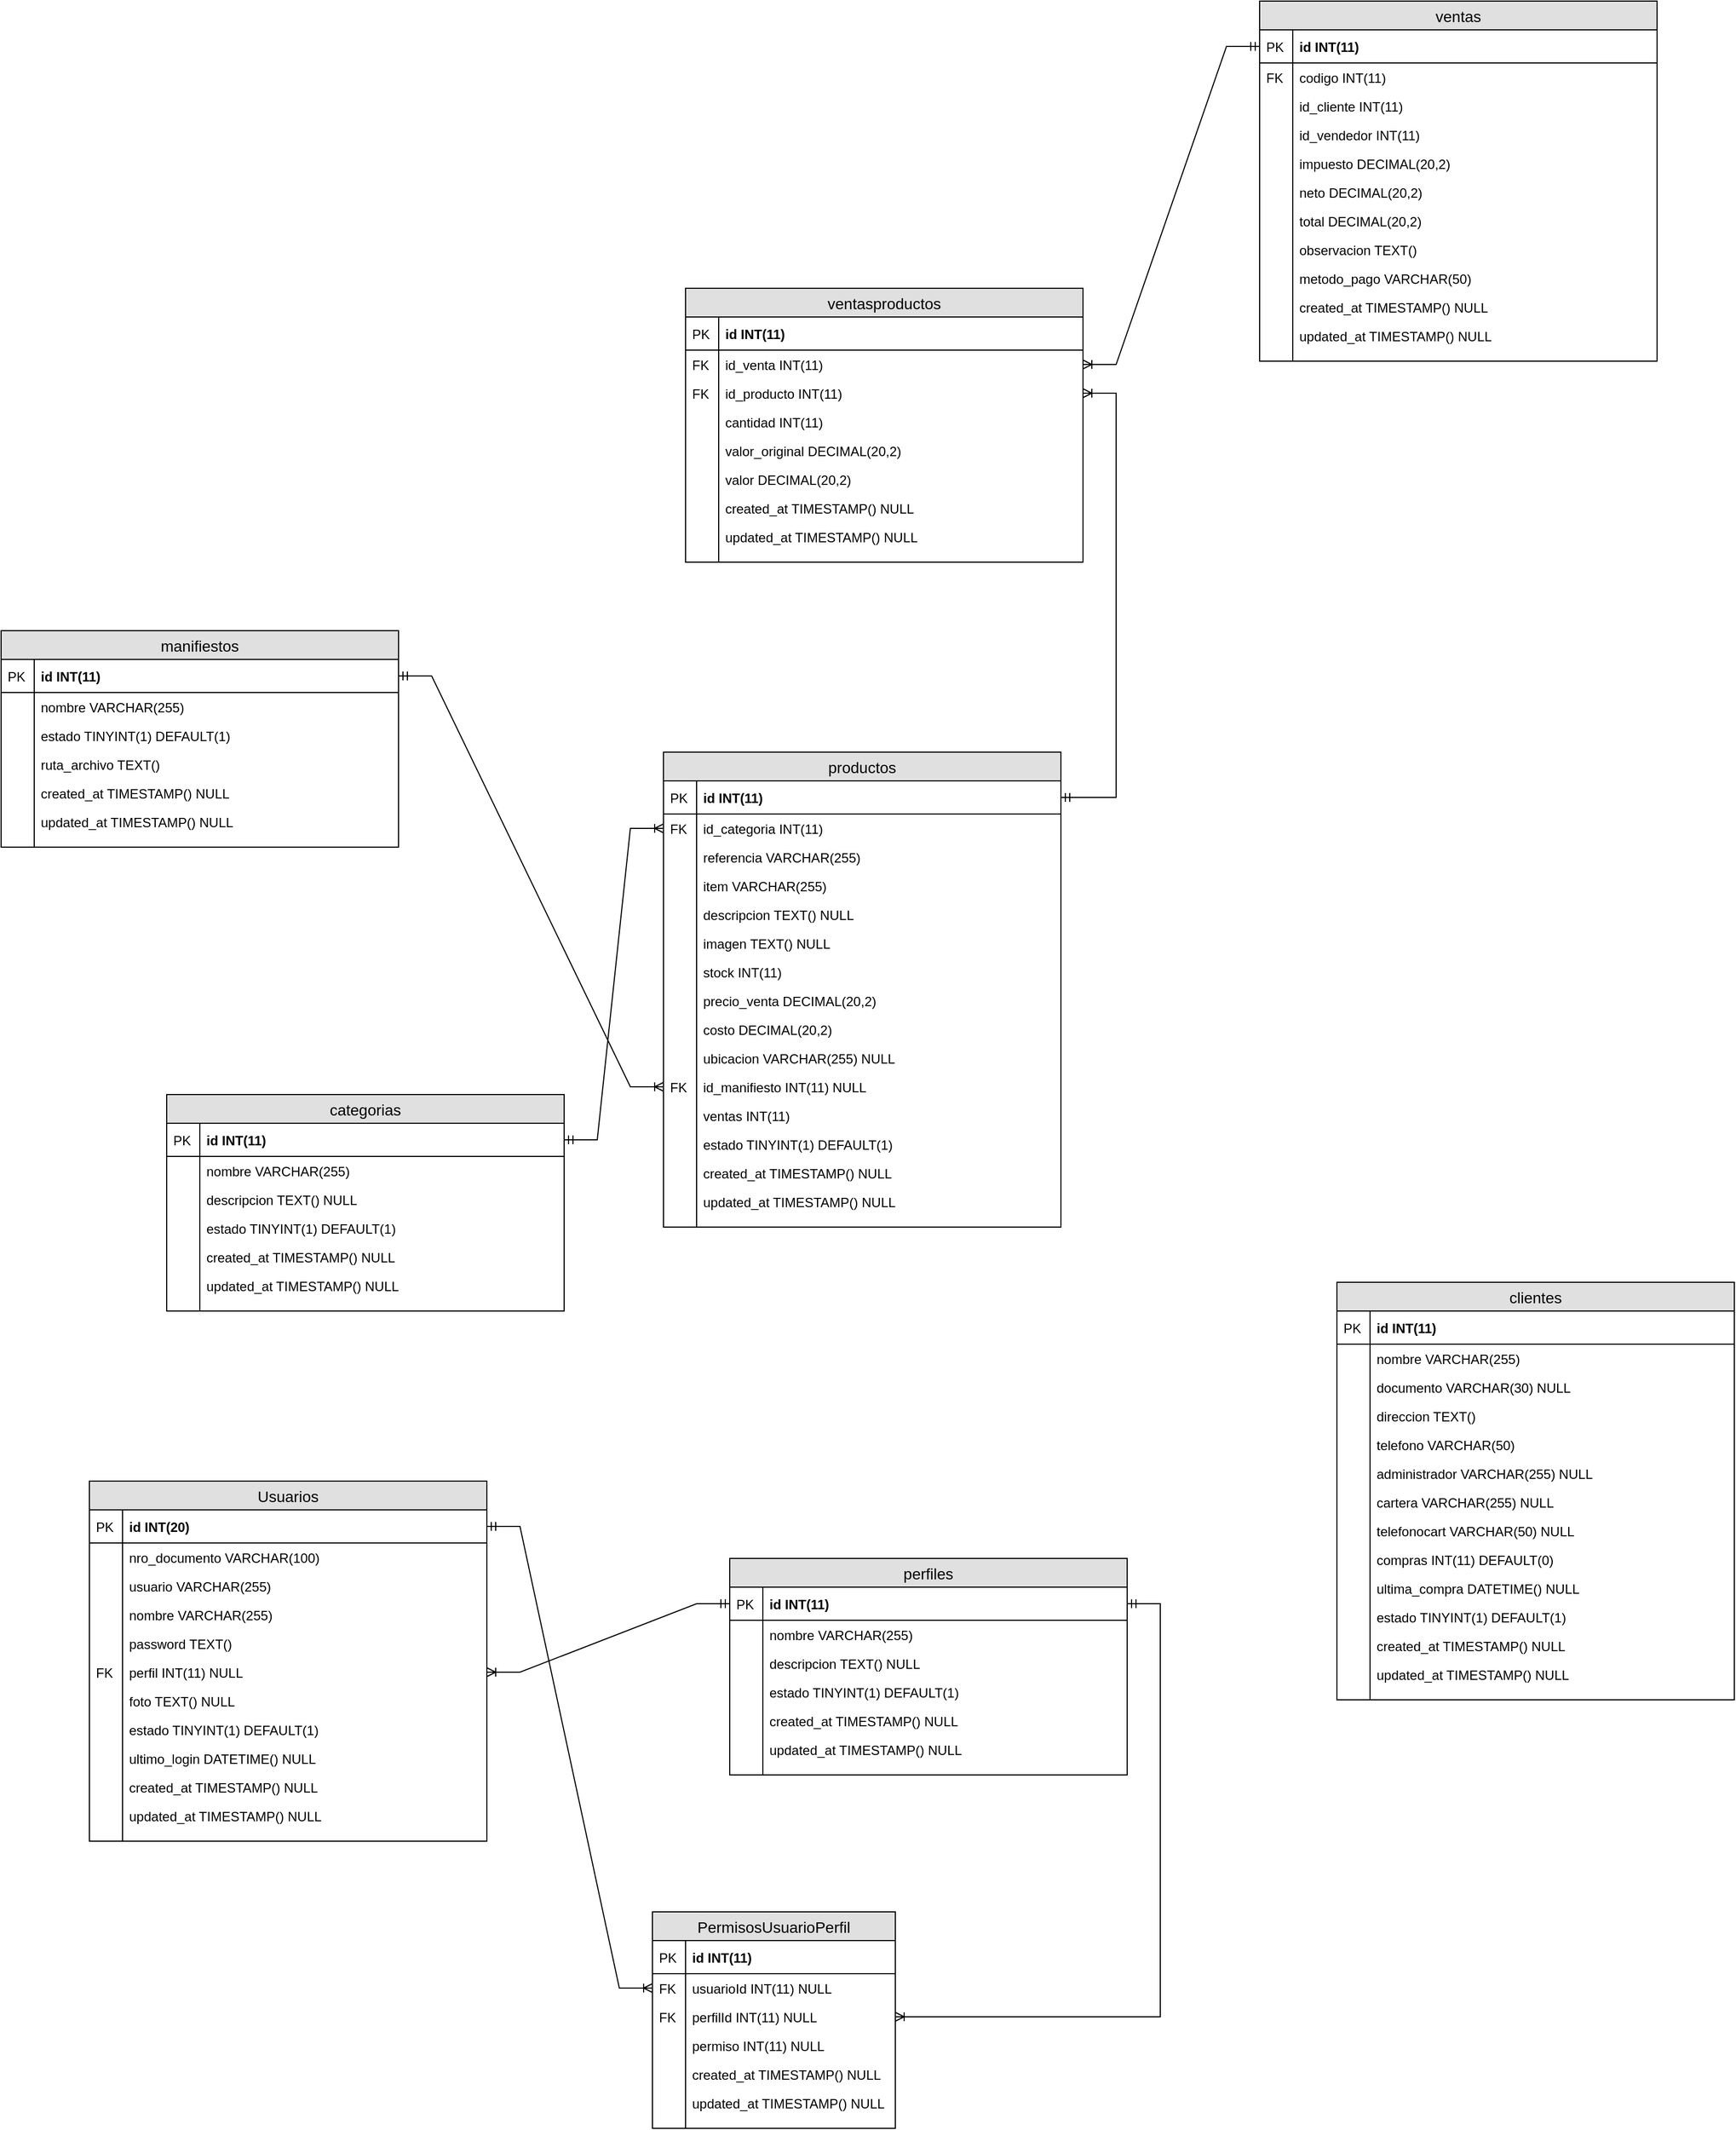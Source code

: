 <mxfile version="15.4.0" type="device"><diagram id="TV2pP8yMNN5nNsr2ddYz" name="Página-1"><mxGraphModel dx="2249" dy="1991" grid="1" gridSize="10" guides="1" tooltips="1" connect="1" arrows="1" fold="1" page="1" pageScale="1" pageWidth="827" pageHeight="1169" math="0" shadow="0"><root><mxCell id="0"/><mxCell id="1" parent="0"/><mxCell id="K2hWUeUvLaZcjFh7Xg0i-14" value="Usuarios" style="swimlane;fontStyle=0;childLayout=stackLayout;horizontal=1;startSize=26;fillColor=#e0e0e0;horizontalStack=0;resizeParent=1;resizeParentMax=0;resizeLast=0;collapsible=1;marginBottom=0;swimlaneFillColor=#ffffff;align=center;fontSize=14;" parent="1" vertex="1"><mxGeometry x="-680" y="280" width="360" height="326" as="geometry"/></mxCell><mxCell id="K2hWUeUvLaZcjFh7Xg0i-15" value="id INT(20)" style="shape=partialRectangle;top=0;left=0;right=0;bottom=1;align=left;verticalAlign=middle;fillColor=none;spacingLeft=34;spacingRight=4;overflow=hidden;rotatable=0;points=[[0,0.5],[1,0.5]];portConstraint=eastwest;dropTarget=0;fontStyle=1;fontSize=12;" parent="K2hWUeUvLaZcjFh7Xg0i-14" vertex="1"><mxGeometry y="26" width="360" height="30" as="geometry"/></mxCell><mxCell id="K2hWUeUvLaZcjFh7Xg0i-16" value="PK" style="shape=partialRectangle;top=0;left=0;bottom=0;fillColor=none;align=left;verticalAlign=middle;spacingLeft=4;spacingRight=4;overflow=hidden;rotatable=0;points=[];portConstraint=eastwest;part=1;fontSize=12;" parent="K2hWUeUvLaZcjFh7Xg0i-15" vertex="1" connectable="0"><mxGeometry width="30" height="30" as="geometry"/></mxCell><mxCell id="K2hWUeUvLaZcjFh7Xg0i-17" value="nro_documento VARCHAR(100)&#10;" style="shape=partialRectangle;top=0;left=0;right=0;bottom=0;align=left;verticalAlign=top;fillColor=none;spacingLeft=34;spacingRight=4;overflow=hidden;rotatable=0;points=[[0,0.5],[1,0.5]];portConstraint=eastwest;dropTarget=0;fontSize=12;" parent="K2hWUeUvLaZcjFh7Xg0i-14" vertex="1"><mxGeometry y="56" width="360" height="26" as="geometry"/></mxCell><mxCell id="K2hWUeUvLaZcjFh7Xg0i-18" value="" style="shape=partialRectangle;top=0;left=0;bottom=0;fillColor=none;align=left;verticalAlign=top;spacingLeft=4;spacingRight=4;overflow=hidden;rotatable=0;points=[];portConstraint=eastwest;part=1;fontSize=12;" parent="K2hWUeUvLaZcjFh7Xg0i-17" vertex="1" connectable="0"><mxGeometry width="30" height="26" as="geometry"/></mxCell><mxCell id="K2hWUeUvLaZcjFh7Xg0i-19" value="usuario VARCHAR(255)" style="shape=partialRectangle;top=0;left=0;right=0;bottom=0;align=left;verticalAlign=top;fillColor=none;spacingLeft=34;spacingRight=4;overflow=hidden;rotatable=0;points=[[0,0.5],[1,0.5]];portConstraint=eastwest;dropTarget=0;fontSize=12;" parent="K2hWUeUvLaZcjFh7Xg0i-14" vertex="1"><mxGeometry y="82" width="360" height="26" as="geometry"/></mxCell><mxCell id="K2hWUeUvLaZcjFh7Xg0i-20" value="" style="shape=partialRectangle;top=0;left=0;bottom=0;fillColor=none;align=left;verticalAlign=top;spacingLeft=4;spacingRight=4;overflow=hidden;rotatable=0;points=[];portConstraint=eastwest;part=1;fontSize=12;" parent="K2hWUeUvLaZcjFh7Xg0i-19" vertex="1" connectable="0"><mxGeometry width="30" height="26" as="geometry"/></mxCell><mxCell id="K2hWUeUvLaZcjFh7Xg0i-23" value="nombre VARCHAR(255)" style="shape=partialRectangle;top=0;left=0;right=0;bottom=0;align=left;verticalAlign=top;fillColor=none;spacingLeft=34;spacingRight=4;overflow=hidden;rotatable=0;points=[[0,0.5],[1,0.5]];portConstraint=eastwest;dropTarget=0;fontSize=12;" parent="K2hWUeUvLaZcjFh7Xg0i-14" vertex="1"><mxGeometry y="108" width="360" height="26" as="geometry"/></mxCell><mxCell id="K2hWUeUvLaZcjFh7Xg0i-24" value="" style="shape=partialRectangle;top=0;left=0;bottom=0;fillColor=none;align=left;verticalAlign=top;spacingLeft=4;spacingRight=4;overflow=hidden;rotatable=0;points=[];portConstraint=eastwest;part=1;fontSize=12;" parent="K2hWUeUvLaZcjFh7Xg0i-23" vertex="1" connectable="0"><mxGeometry width="30" height="26" as="geometry"/></mxCell><mxCell id="K2hWUeUvLaZcjFh7Xg0i-21" value="password TEXT()" style="shape=partialRectangle;top=0;left=0;right=0;bottom=0;align=left;verticalAlign=top;fillColor=none;spacingLeft=34;spacingRight=4;overflow=hidden;rotatable=0;points=[[0,0.5],[1,0.5]];portConstraint=eastwest;dropTarget=0;fontSize=12;" parent="K2hWUeUvLaZcjFh7Xg0i-14" vertex="1"><mxGeometry y="134" width="360" height="26" as="geometry"/></mxCell><mxCell id="K2hWUeUvLaZcjFh7Xg0i-22" value="" style="shape=partialRectangle;top=0;left=0;bottom=0;fillColor=none;align=left;verticalAlign=top;spacingLeft=4;spacingRight=4;overflow=hidden;rotatable=0;points=[];portConstraint=eastwest;part=1;fontSize=12;" parent="K2hWUeUvLaZcjFh7Xg0i-21" vertex="1" connectable="0"><mxGeometry width="30" height="26" as="geometry"/></mxCell><mxCell id="K2hWUeUvLaZcjFh7Xg0i-25" value="perfil INT(11) NULL" style="shape=partialRectangle;top=0;left=0;right=0;bottom=0;align=left;verticalAlign=top;fillColor=none;spacingLeft=34;spacingRight=4;overflow=hidden;rotatable=0;points=[[0,0.5],[1,0.5]];portConstraint=eastwest;dropTarget=0;fontSize=12;" parent="K2hWUeUvLaZcjFh7Xg0i-14" vertex="1"><mxGeometry y="160" width="360" height="26" as="geometry"/></mxCell><mxCell id="K2hWUeUvLaZcjFh7Xg0i-26" value="FK" style="shape=partialRectangle;top=0;left=0;bottom=0;fillColor=none;align=left;verticalAlign=top;spacingLeft=4;spacingRight=4;overflow=hidden;rotatable=0;points=[];portConstraint=eastwest;part=1;fontSize=12;" parent="K2hWUeUvLaZcjFh7Xg0i-25" vertex="1" connectable="0"><mxGeometry width="30" height="26" as="geometry"/></mxCell><mxCell id="K2hWUeUvLaZcjFh7Xg0i-27" value="foto TEXT() NULL" style="shape=partialRectangle;top=0;left=0;right=0;bottom=0;align=left;verticalAlign=top;fillColor=none;spacingLeft=34;spacingRight=4;overflow=hidden;rotatable=0;points=[[0,0.5],[1,0.5]];portConstraint=eastwest;dropTarget=0;fontSize=12;" parent="K2hWUeUvLaZcjFh7Xg0i-14" vertex="1"><mxGeometry y="186" width="360" height="26" as="geometry"/></mxCell><mxCell id="K2hWUeUvLaZcjFh7Xg0i-28" value="" style="shape=partialRectangle;top=0;left=0;bottom=0;fillColor=none;align=left;verticalAlign=top;spacingLeft=4;spacingRight=4;overflow=hidden;rotatable=0;points=[];portConstraint=eastwest;part=1;fontSize=12;" parent="K2hWUeUvLaZcjFh7Xg0i-27" vertex="1" connectable="0"><mxGeometry width="30" height="26" as="geometry"/></mxCell><mxCell id="K2hWUeUvLaZcjFh7Xg0i-41" value="estado TINYINT(1) DEFAULT(1)" style="shape=partialRectangle;top=0;left=0;right=0;bottom=0;align=left;verticalAlign=top;fillColor=none;spacingLeft=34;spacingRight=4;overflow=hidden;rotatable=0;points=[[0,0.5],[1,0.5]];portConstraint=eastwest;dropTarget=0;fontSize=12;" parent="K2hWUeUvLaZcjFh7Xg0i-14" vertex="1"><mxGeometry y="212" width="360" height="26" as="geometry"/></mxCell><mxCell id="K2hWUeUvLaZcjFh7Xg0i-42" value="" style="shape=partialRectangle;top=0;left=0;bottom=0;fillColor=none;align=left;verticalAlign=top;spacingLeft=4;spacingRight=4;overflow=hidden;rotatable=0;points=[];portConstraint=eastwest;part=1;fontSize=12;" parent="K2hWUeUvLaZcjFh7Xg0i-41" vertex="1" connectable="0"><mxGeometry width="30" height="26" as="geometry"/></mxCell><mxCell id="K2hWUeUvLaZcjFh7Xg0i-29" value="ultimo_login DATETIME() NULL" style="shape=partialRectangle;top=0;left=0;right=0;bottom=0;align=left;verticalAlign=top;fillColor=none;spacingLeft=34;spacingRight=4;overflow=hidden;rotatable=0;points=[[0,0.5],[1,0.5]];portConstraint=eastwest;dropTarget=0;fontSize=12;" parent="K2hWUeUvLaZcjFh7Xg0i-14" vertex="1"><mxGeometry y="238" width="360" height="26" as="geometry"/></mxCell><mxCell id="K2hWUeUvLaZcjFh7Xg0i-30" value="" style="shape=partialRectangle;top=0;left=0;bottom=0;fillColor=none;align=left;verticalAlign=top;spacingLeft=4;spacingRight=4;overflow=hidden;rotatable=0;points=[];portConstraint=eastwest;part=1;fontSize=12;" parent="K2hWUeUvLaZcjFh7Xg0i-29" vertex="1" connectable="0"><mxGeometry width="30" height="26" as="geometry"/></mxCell><mxCell id="K2hWUeUvLaZcjFh7Xg0i-45" value="created_at TIMESTAMP() NULL" style="shape=partialRectangle;top=0;left=0;right=0;bottom=0;align=left;verticalAlign=top;fillColor=none;spacingLeft=34;spacingRight=4;overflow=hidden;rotatable=0;points=[[0,0.5],[1,0.5]];portConstraint=eastwest;dropTarget=0;fontSize=12;" parent="K2hWUeUvLaZcjFh7Xg0i-14" vertex="1"><mxGeometry y="264" width="360" height="26" as="geometry"/></mxCell><mxCell id="K2hWUeUvLaZcjFh7Xg0i-46" value="" style="shape=partialRectangle;top=0;left=0;bottom=0;fillColor=none;align=left;verticalAlign=top;spacingLeft=4;spacingRight=4;overflow=hidden;rotatable=0;points=[];portConstraint=eastwest;part=1;fontSize=12;" parent="K2hWUeUvLaZcjFh7Xg0i-45" vertex="1" connectable="0"><mxGeometry width="30" height="26" as="geometry"/></mxCell><mxCell id="K2hWUeUvLaZcjFh7Xg0i-47" value="updated_at TIMESTAMP() NULL" style="shape=partialRectangle;top=0;left=0;right=0;bottom=0;align=left;verticalAlign=top;fillColor=none;spacingLeft=34;spacingRight=4;overflow=hidden;rotatable=0;points=[[0,0.5],[1,0.5]];portConstraint=eastwest;dropTarget=0;fontSize=12;" parent="K2hWUeUvLaZcjFh7Xg0i-14" vertex="1"><mxGeometry y="290" width="360" height="26" as="geometry"/></mxCell><mxCell id="K2hWUeUvLaZcjFh7Xg0i-48" value="" style="shape=partialRectangle;top=0;left=0;bottom=0;fillColor=none;align=left;verticalAlign=top;spacingLeft=4;spacingRight=4;overflow=hidden;rotatable=0;points=[];portConstraint=eastwest;part=1;fontSize=12;" parent="K2hWUeUvLaZcjFh7Xg0i-47" vertex="1" connectable="0"><mxGeometry width="30" height="26" as="geometry"/></mxCell><mxCell id="K2hWUeUvLaZcjFh7Xg0i-55" value="" style="shape=partialRectangle;top=0;left=0;right=0;bottom=0;align=left;verticalAlign=top;fillColor=none;spacingLeft=34;spacingRight=4;overflow=hidden;rotatable=0;points=[[0,0.5],[1,0.5]];portConstraint=eastwest;dropTarget=0;fontSize=12;" parent="K2hWUeUvLaZcjFh7Xg0i-14" vertex="1"><mxGeometry y="316" width="360" height="10" as="geometry"/></mxCell><mxCell id="K2hWUeUvLaZcjFh7Xg0i-56" value="" style="shape=partialRectangle;top=0;left=0;bottom=0;fillColor=none;align=left;verticalAlign=top;spacingLeft=4;spacingRight=4;overflow=hidden;rotatable=0;points=[];portConstraint=eastwest;part=1;fontSize=12;" parent="K2hWUeUvLaZcjFh7Xg0i-55" vertex="1" connectable="0"><mxGeometry width="30" height="10" as="geometry"/></mxCell><mxCell id="K2hWUeUvLaZcjFh7Xg0i-59" value="perfiles" style="swimlane;fontStyle=0;childLayout=stackLayout;horizontal=1;startSize=26;fillColor=#e0e0e0;horizontalStack=0;resizeParent=1;resizeParentMax=0;resizeLast=0;collapsible=1;marginBottom=0;swimlaneFillColor=#ffffff;align=center;fontSize=14;" parent="1" vertex="1"><mxGeometry x="-100" y="350" width="360" height="196" as="geometry"/></mxCell><mxCell id="K2hWUeUvLaZcjFh7Xg0i-60" value="id INT(11)" style="shape=partialRectangle;top=0;left=0;right=0;bottom=1;align=left;verticalAlign=middle;fillColor=none;spacingLeft=34;spacingRight=4;overflow=hidden;rotatable=0;points=[[0,0.5],[1,0.5]];portConstraint=eastwest;dropTarget=0;fontStyle=1;fontSize=12;" parent="K2hWUeUvLaZcjFh7Xg0i-59" vertex="1"><mxGeometry y="26" width="360" height="30" as="geometry"/></mxCell><mxCell id="K2hWUeUvLaZcjFh7Xg0i-61" value="PK" style="shape=partialRectangle;top=0;left=0;bottom=0;fillColor=none;align=left;verticalAlign=middle;spacingLeft=4;spacingRight=4;overflow=hidden;rotatable=0;points=[];portConstraint=eastwest;part=1;fontSize=12;" parent="K2hWUeUvLaZcjFh7Xg0i-60" vertex="1" connectable="0"><mxGeometry width="30" height="30" as="geometry"/></mxCell><mxCell id="K2hWUeUvLaZcjFh7Xg0i-62" value="nombre VARCHAR(255)" style="shape=partialRectangle;top=0;left=0;right=0;bottom=0;align=left;verticalAlign=top;fillColor=none;spacingLeft=34;spacingRight=4;overflow=hidden;rotatable=0;points=[[0,0.5],[1,0.5]];portConstraint=eastwest;dropTarget=0;fontSize=12;" parent="K2hWUeUvLaZcjFh7Xg0i-59" vertex="1"><mxGeometry y="56" width="360" height="26" as="geometry"/></mxCell><mxCell id="K2hWUeUvLaZcjFh7Xg0i-63" value="" style="shape=partialRectangle;top=0;left=0;bottom=0;fillColor=none;align=left;verticalAlign=top;spacingLeft=4;spacingRight=4;overflow=hidden;rotatable=0;points=[];portConstraint=eastwest;part=1;fontSize=12;" parent="K2hWUeUvLaZcjFh7Xg0i-62" vertex="1" connectable="0"><mxGeometry width="30" height="26" as="geometry"/></mxCell><mxCell id="K2hWUeUvLaZcjFh7Xg0i-68" value="descripcion TEXT() NULL" style="shape=partialRectangle;top=0;left=0;right=0;bottom=0;align=left;verticalAlign=top;fillColor=none;spacingLeft=34;spacingRight=4;overflow=hidden;rotatable=0;points=[[0,0.5],[1,0.5]];portConstraint=eastwest;dropTarget=0;fontSize=12;" parent="K2hWUeUvLaZcjFh7Xg0i-59" vertex="1"><mxGeometry y="82" width="360" height="26" as="geometry"/></mxCell><mxCell id="K2hWUeUvLaZcjFh7Xg0i-69" value="" style="shape=partialRectangle;top=0;left=0;bottom=0;fillColor=none;align=left;verticalAlign=top;spacingLeft=4;spacingRight=4;overflow=hidden;rotatable=0;points=[];portConstraint=eastwest;part=1;fontSize=12;" parent="K2hWUeUvLaZcjFh7Xg0i-68" vertex="1" connectable="0"><mxGeometry width="30" height="26" as="geometry"/></mxCell><mxCell id="K2hWUeUvLaZcjFh7Xg0i-86" value="estado TINYINT(1) DEFAULT(1)" style="shape=partialRectangle;top=0;left=0;right=0;bottom=0;align=left;verticalAlign=top;fillColor=none;spacingLeft=34;spacingRight=4;overflow=hidden;rotatable=0;points=[[0,0.5],[1,0.5]];portConstraint=eastwest;dropTarget=0;fontSize=12;" parent="K2hWUeUvLaZcjFh7Xg0i-59" vertex="1"><mxGeometry y="108" width="360" height="26" as="geometry"/></mxCell><mxCell id="K2hWUeUvLaZcjFh7Xg0i-87" value="" style="shape=partialRectangle;top=0;left=0;bottom=0;fillColor=none;align=left;verticalAlign=top;spacingLeft=4;spacingRight=4;overflow=hidden;rotatable=0;points=[];portConstraint=eastwest;part=1;fontSize=12;" parent="K2hWUeUvLaZcjFh7Xg0i-86" vertex="1" connectable="0"><mxGeometry width="30" height="26" as="geometry"/></mxCell><mxCell id="K2hWUeUvLaZcjFh7Xg0i-90" value="created_at TIMESTAMP() NULL" style="shape=partialRectangle;top=0;left=0;right=0;bottom=0;align=left;verticalAlign=top;fillColor=none;spacingLeft=34;spacingRight=4;overflow=hidden;rotatable=0;points=[[0,0.5],[1,0.5]];portConstraint=eastwest;dropTarget=0;fontSize=12;" parent="K2hWUeUvLaZcjFh7Xg0i-59" vertex="1"><mxGeometry y="134" width="360" height="26" as="geometry"/></mxCell><mxCell id="K2hWUeUvLaZcjFh7Xg0i-91" value="" style="shape=partialRectangle;top=0;left=0;bottom=0;fillColor=none;align=left;verticalAlign=top;spacingLeft=4;spacingRight=4;overflow=hidden;rotatable=0;points=[];portConstraint=eastwest;part=1;fontSize=12;" parent="K2hWUeUvLaZcjFh7Xg0i-90" vertex="1" connectable="0"><mxGeometry width="30" height="26" as="geometry"/></mxCell><mxCell id="K2hWUeUvLaZcjFh7Xg0i-92" value="updated_at TIMESTAMP() NULL" style="shape=partialRectangle;top=0;left=0;right=0;bottom=0;align=left;verticalAlign=top;fillColor=none;spacingLeft=34;spacingRight=4;overflow=hidden;rotatable=0;points=[[0,0.5],[1,0.5]];portConstraint=eastwest;dropTarget=0;fontSize=12;" parent="K2hWUeUvLaZcjFh7Xg0i-59" vertex="1"><mxGeometry y="160" width="360" height="26" as="geometry"/></mxCell><mxCell id="K2hWUeUvLaZcjFh7Xg0i-93" value="" style="shape=partialRectangle;top=0;left=0;bottom=0;fillColor=none;align=left;verticalAlign=top;spacingLeft=4;spacingRight=4;overflow=hidden;rotatable=0;points=[];portConstraint=eastwest;part=1;fontSize=12;" parent="K2hWUeUvLaZcjFh7Xg0i-92" vertex="1" connectable="0"><mxGeometry width="30" height="26" as="geometry"/></mxCell><mxCell id="K2hWUeUvLaZcjFh7Xg0i-100" value="" style="shape=partialRectangle;top=0;left=0;right=0;bottom=0;align=left;verticalAlign=top;fillColor=none;spacingLeft=34;spacingRight=4;overflow=hidden;rotatable=0;points=[[0,0.5],[1,0.5]];portConstraint=eastwest;dropTarget=0;fontSize=12;" parent="K2hWUeUvLaZcjFh7Xg0i-59" vertex="1"><mxGeometry y="186" width="360" height="10" as="geometry"/></mxCell><mxCell id="K2hWUeUvLaZcjFh7Xg0i-101" value="" style="shape=partialRectangle;top=0;left=0;bottom=0;fillColor=none;align=left;verticalAlign=top;spacingLeft=4;spacingRight=4;overflow=hidden;rotatable=0;points=[];portConstraint=eastwest;part=1;fontSize=12;" parent="K2hWUeUvLaZcjFh7Xg0i-100" vertex="1" connectable="0"><mxGeometry width="30" height="10" as="geometry"/></mxCell><mxCell id="t4gjUZf2-VR_p1XcIjSn-1" value="categorias" style="swimlane;fontStyle=0;childLayout=stackLayout;horizontal=1;startSize=26;fillColor=#e0e0e0;horizontalStack=0;resizeParent=1;resizeParentMax=0;resizeLast=0;collapsible=1;marginBottom=0;swimlaneFillColor=#ffffff;align=center;fontSize=14;" parent="1" vertex="1"><mxGeometry x="-610" y="-70" width="360" height="196" as="geometry"/></mxCell><mxCell id="t4gjUZf2-VR_p1XcIjSn-2" value="id INT(11)" style="shape=partialRectangle;top=0;left=0;right=0;bottom=1;align=left;verticalAlign=middle;fillColor=none;spacingLeft=34;spacingRight=4;overflow=hidden;rotatable=0;points=[[0,0.5],[1,0.5]];portConstraint=eastwest;dropTarget=0;fontStyle=1;fontSize=12;" parent="t4gjUZf2-VR_p1XcIjSn-1" vertex="1"><mxGeometry y="26" width="360" height="30" as="geometry"/></mxCell><mxCell id="t4gjUZf2-VR_p1XcIjSn-3" value="PK" style="shape=partialRectangle;top=0;left=0;bottom=0;fillColor=none;align=left;verticalAlign=middle;spacingLeft=4;spacingRight=4;overflow=hidden;rotatable=0;points=[];portConstraint=eastwest;part=1;fontSize=12;" parent="t4gjUZf2-VR_p1XcIjSn-2" vertex="1" connectable="0"><mxGeometry width="30" height="30" as="geometry"/></mxCell><mxCell id="t4gjUZf2-VR_p1XcIjSn-4" value="nombre VARCHAR(255)" style="shape=partialRectangle;top=0;left=0;right=0;bottom=0;align=left;verticalAlign=top;fillColor=none;spacingLeft=34;spacingRight=4;overflow=hidden;rotatable=0;points=[[0,0.5],[1,0.5]];portConstraint=eastwest;dropTarget=0;fontSize=12;" parent="t4gjUZf2-VR_p1XcIjSn-1" vertex="1"><mxGeometry y="56" width="360" height="26" as="geometry"/></mxCell><mxCell id="t4gjUZf2-VR_p1XcIjSn-5" value="" style="shape=partialRectangle;top=0;left=0;bottom=0;fillColor=none;align=left;verticalAlign=top;spacingLeft=4;spacingRight=4;overflow=hidden;rotatable=0;points=[];portConstraint=eastwest;part=1;fontSize=12;" parent="t4gjUZf2-VR_p1XcIjSn-4" vertex="1" connectable="0"><mxGeometry width="30" height="26" as="geometry"/></mxCell><mxCell id="t4gjUZf2-VR_p1XcIjSn-6" value="descripcion TEXT() NULL" style="shape=partialRectangle;top=0;left=0;right=0;bottom=0;align=left;verticalAlign=top;fillColor=none;spacingLeft=34;spacingRight=4;overflow=hidden;rotatable=0;points=[[0,0.5],[1,0.5]];portConstraint=eastwest;dropTarget=0;fontSize=12;" parent="t4gjUZf2-VR_p1XcIjSn-1" vertex="1"><mxGeometry y="82" width="360" height="26" as="geometry"/></mxCell><mxCell id="t4gjUZf2-VR_p1XcIjSn-7" value="" style="shape=partialRectangle;top=0;left=0;bottom=0;fillColor=none;align=left;verticalAlign=top;spacingLeft=4;spacingRight=4;overflow=hidden;rotatable=0;points=[];portConstraint=eastwest;part=1;fontSize=12;" parent="t4gjUZf2-VR_p1XcIjSn-6" vertex="1" connectable="0"><mxGeometry width="30" height="26" as="geometry"/></mxCell><mxCell id="t4gjUZf2-VR_p1XcIjSn-8" value="estado TINYINT(1) DEFAULT(1)" style="shape=partialRectangle;top=0;left=0;right=0;bottom=0;align=left;verticalAlign=top;fillColor=none;spacingLeft=34;spacingRight=4;overflow=hidden;rotatable=0;points=[[0,0.5],[1,0.5]];portConstraint=eastwest;dropTarget=0;fontSize=12;" parent="t4gjUZf2-VR_p1XcIjSn-1" vertex="1"><mxGeometry y="108" width="360" height="26" as="geometry"/></mxCell><mxCell id="t4gjUZf2-VR_p1XcIjSn-9" value="" style="shape=partialRectangle;top=0;left=0;bottom=0;fillColor=none;align=left;verticalAlign=top;spacingLeft=4;spacingRight=4;overflow=hidden;rotatable=0;points=[];portConstraint=eastwest;part=1;fontSize=12;" parent="t4gjUZf2-VR_p1XcIjSn-8" vertex="1" connectable="0"><mxGeometry width="30" height="26" as="geometry"/></mxCell><mxCell id="t4gjUZf2-VR_p1XcIjSn-10" value="created_at TIMESTAMP() NULL" style="shape=partialRectangle;top=0;left=0;right=0;bottom=0;align=left;verticalAlign=top;fillColor=none;spacingLeft=34;spacingRight=4;overflow=hidden;rotatable=0;points=[[0,0.5],[1,0.5]];portConstraint=eastwest;dropTarget=0;fontSize=12;" parent="t4gjUZf2-VR_p1XcIjSn-1" vertex="1"><mxGeometry y="134" width="360" height="26" as="geometry"/></mxCell><mxCell id="t4gjUZf2-VR_p1XcIjSn-11" value="" style="shape=partialRectangle;top=0;left=0;bottom=0;fillColor=none;align=left;verticalAlign=top;spacingLeft=4;spacingRight=4;overflow=hidden;rotatable=0;points=[];portConstraint=eastwest;part=1;fontSize=12;" parent="t4gjUZf2-VR_p1XcIjSn-10" vertex="1" connectable="0"><mxGeometry width="30" height="26" as="geometry"/></mxCell><mxCell id="t4gjUZf2-VR_p1XcIjSn-12" value="updated_at TIMESTAMP() NULL" style="shape=partialRectangle;top=0;left=0;right=0;bottom=0;align=left;verticalAlign=top;fillColor=none;spacingLeft=34;spacingRight=4;overflow=hidden;rotatable=0;points=[[0,0.5],[1,0.5]];portConstraint=eastwest;dropTarget=0;fontSize=12;" parent="t4gjUZf2-VR_p1XcIjSn-1" vertex="1"><mxGeometry y="160" width="360" height="26" as="geometry"/></mxCell><mxCell id="t4gjUZf2-VR_p1XcIjSn-13" value="" style="shape=partialRectangle;top=0;left=0;bottom=0;fillColor=none;align=left;verticalAlign=top;spacingLeft=4;spacingRight=4;overflow=hidden;rotatable=0;points=[];portConstraint=eastwest;part=1;fontSize=12;" parent="t4gjUZf2-VR_p1XcIjSn-12" vertex="1" connectable="0"><mxGeometry width="30" height="26" as="geometry"/></mxCell><mxCell id="t4gjUZf2-VR_p1XcIjSn-14" value="" style="shape=partialRectangle;top=0;left=0;right=0;bottom=0;align=left;verticalAlign=top;fillColor=none;spacingLeft=34;spacingRight=4;overflow=hidden;rotatable=0;points=[[0,0.5],[1,0.5]];portConstraint=eastwest;dropTarget=0;fontSize=12;" parent="t4gjUZf2-VR_p1XcIjSn-1" vertex="1"><mxGeometry y="186" width="360" height="10" as="geometry"/></mxCell><mxCell id="t4gjUZf2-VR_p1XcIjSn-15" value="" style="shape=partialRectangle;top=0;left=0;bottom=0;fillColor=none;align=left;verticalAlign=top;spacingLeft=4;spacingRight=4;overflow=hidden;rotatable=0;points=[];portConstraint=eastwest;part=1;fontSize=12;" parent="t4gjUZf2-VR_p1XcIjSn-14" vertex="1" connectable="0"><mxGeometry width="30" height="10" as="geometry"/></mxCell><mxCell id="wwwsnqTrqnUkbO4L9FfZ-1" value="productos" style="swimlane;fontStyle=0;childLayout=stackLayout;horizontal=1;startSize=26;fillColor=#e0e0e0;horizontalStack=0;resizeParent=1;resizeParentMax=0;resizeLast=0;collapsible=1;marginBottom=0;swimlaneFillColor=#ffffff;align=center;fontSize=14;" parent="1" vertex="1"><mxGeometry x="-160" y="-380" width="360" height="430" as="geometry"/></mxCell><mxCell id="wwwsnqTrqnUkbO4L9FfZ-2" value="id INT(11)" style="shape=partialRectangle;top=0;left=0;right=0;bottom=1;align=left;verticalAlign=middle;fillColor=none;spacingLeft=34;spacingRight=4;overflow=hidden;rotatable=0;points=[[0,0.5],[1,0.5]];portConstraint=eastwest;dropTarget=0;fontStyle=1;fontSize=12;" parent="wwwsnqTrqnUkbO4L9FfZ-1" vertex="1"><mxGeometry y="26" width="360" height="30" as="geometry"/></mxCell><mxCell id="wwwsnqTrqnUkbO4L9FfZ-3" value="PK" style="shape=partialRectangle;top=0;left=0;bottom=0;fillColor=none;align=left;verticalAlign=middle;spacingLeft=4;spacingRight=4;overflow=hidden;rotatable=0;points=[];portConstraint=eastwest;part=1;fontSize=12;" parent="wwwsnqTrqnUkbO4L9FfZ-2" vertex="1" connectable="0"><mxGeometry width="30" height="30" as="geometry"/></mxCell><mxCell id="wwwsnqTrqnUkbO4L9FfZ-4" value="id_categoria INT(11)" style="shape=partialRectangle;top=0;left=0;right=0;bottom=0;align=left;verticalAlign=top;fillColor=none;spacingLeft=34;spacingRight=4;overflow=hidden;rotatable=0;points=[[0,0.5],[1,0.5]];portConstraint=eastwest;dropTarget=0;fontSize=12;" parent="wwwsnqTrqnUkbO4L9FfZ-1" vertex="1"><mxGeometry y="56" width="360" height="26" as="geometry"/></mxCell><mxCell id="wwwsnqTrqnUkbO4L9FfZ-5" value="FK" style="shape=partialRectangle;top=0;left=0;bottom=0;fillColor=none;align=left;verticalAlign=top;spacingLeft=4;spacingRight=4;overflow=hidden;rotatable=0;points=[];portConstraint=eastwest;part=1;fontSize=12;" parent="wwwsnqTrqnUkbO4L9FfZ-4" vertex="1" connectable="0"><mxGeometry width="30" height="26" as="geometry"/></mxCell><mxCell id="wwwsnqTrqnUkbO4L9FfZ-6" value="referencia VARCHAR(255)" style="shape=partialRectangle;top=0;left=0;right=0;bottom=0;align=left;verticalAlign=top;fillColor=none;spacingLeft=34;spacingRight=4;overflow=hidden;rotatable=0;points=[[0,0.5],[1,0.5]];portConstraint=eastwest;dropTarget=0;fontSize=12;" parent="wwwsnqTrqnUkbO4L9FfZ-1" vertex="1"><mxGeometry y="82" width="360" height="26" as="geometry"/></mxCell><mxCell id="wwwsnqTrqnUkbO4L9FfZ-7" value="" style="shape=partialRectangle;top=0;left=0;bottom=0;fillColor=none;align=left;verticalAlign=top;spacingLeft=4;spacingRight=4;overflow=hidden;rotatable=0;points=[];portConstraint=eastwest;part=1;fontSize=12;" parent="wwwsnqTrqnUkbO4L9FfZ-6" vertex="1" connectable="0"><mxGeometry width="30" height="26" as="geometry"/></mxCell><mxCell id="wwwsnqTrqnUkbO4L9FfZ-45" value="item VARCHAR(255)" style="shape=partialRectangle;top=0;left=0;right=0;bottom=0;align=left;verticalAlign=top;fillColor=none;spacingLeft=34;spacingRight=4;overflow=hidden;rotatable=0;points=[[0,0.5],[1,0.5]];portConstraint=eastwest;dropTarget=0;fontSize=12;" parent="wwwsnqTrqnUkbO4L9FfZ-1" vertex="1"><mxGeometry y="108" width="360" height="26" as="geometry"/></mxCell><mxCell id="wwwsnqTrqnUkbO4L9FfZ-46" value="" style="shape=partialRectangle;top=0;left=0;bottom=0;fillColor=none;align=left;verticalAlign=top;spacingLeft=4;spacingRight=4;overflow=hidden;rotatable=0;points=[];portConstraint=eastwest;part=1;fontSize=12;" parent="wwwsnqTrqnUkbO4L9FfZ-45" vertex="1" connectable="0"><mxGeometry width="30" height="26" as="geometry"/></mxCell><mxCell id="wwwsnqTrqnUkbO4L9FfZ-47" value="descripcion TEXT() NULL" style="shape=partialRectangle;top=0;left=0;right=0;bottom=0;align=left;verticalAlign=top;fillColor=none;spacingLeft=34;spacingRight=4;overflow=hidden;rotatable=0;points=[[0,0.5],[1,0.5]];portConstraint=eastwest;dropTarget=0;fontSize=12;" parent="wwwsnqTrqnUkbO4L9FfZ-1" vertex="1"><mxGeometry y="134" width="360" height="26" as="geometry"/></mxCell><mxCell id="wwwsnqTrqnUkbO4L9FfZ-48" value="" style="shape=partialRectangle;top=0;left=0;bottom=0;fillColor=none;align=left;verticalAlign=top;spacingLeft=4;spacingRight=4;overflow=hidden;rotatable=0;points=[];portConstraint=eastwest;part=1;fontSize=12;" parent="wwwsnqTrqnUkbO4L9FfZ-47" vertex="1" connectable="0"><mxGeometry width="30" height="26" as="geometry"/></mxCell><mxCell id="wwwsnqTrqnUkbO4L9FfZ-49" value="imagen TEXT() NULL" style="shape=partialRectangle;top=0;left=0;right=0;bottom=0;align=left;verticalAlign=top;fillColor=none;spacingLeft=34;spacingRight=4;overflow=hidden;rotatable=0;points=[[0,0.5],[1,0.5]];portConstraint=eastwest;dropTarget=0;fontSize=12;" parent="wwwsnqTrqnUkbO4L9FfZ-1" vertex="1"><mxGeometry y="160" width="360" height="26" as="geometry"/></mxCell><mxCell id="wwwsnqTrqnUkbO4L9FfZ-50" value="" style="shape=partialRectangle;top=0;left=0;bottom=0;fillColor=none;align=left;verticalAlign=top;spacingLeft=4;spacingRight=4;overflow=hidden;rotatable=0;points=[];portConstraint=eastwest;part=1;fontSize=12;" parent="wwwsnqTrqnUkbO4L9FfZ-49" vertex="1" connectable="0"><mxGeometry width="30" height="26" as="geometry"/></mxCell><mxCell id="wwwsnqTrqnUkbO4L9FfZ-51" value="stock INT(11)" style="shape=partialRectangle;top=0;left=0;right=0;bottom=0;align=left;verticalAlign=top;fillColor=none;spacingLeft=34;spacingRight=4;overflow=hidden;rotatable=0;points=[[0,0.5],[1,0.5]];portConstraint=eastwest;dropTarget=0;fontSize=12;" parent="wwwsnqTrqnUkbO4L9FfZ-1" vertex="1"><mxGeometry y="186" width="360" height="26" as="geometry"/></mxCell><mxCell id="wwwsnqTrqnUkbO4L9FfZ-52" value="" style="shape=partialRectangle;top=0;left=0;bottom=0;fillColor=none;align=left;verticalAlign=top;spacingLeft=4;spacingRight=4;overflow=hidden;rotatable=0;points=[];portConstraint=eastwest;part=1;fontSize=12;" parent="wwwsnqTrqnUkbO4L9FfZ-51" vertex="1" connectable="0"><mxGeometry width="30" height="26" as="geometry"/></mxCell><mxCell id="wwwsnqTrqnUkbO4L9FfZ-53" value="precio_venta DECIMAL(20,2)" style="shape=partialRectangle;top=0;left=0;right=0;bottom=0;align=left;verticalAlign=top;fillColor=none;spacingLeft=34;spacingRight=4;overflow=hidden;rotatable=0;points=[[0,0.5],[1,0.5]];portConstraint=eastwest;dropTarget=0;fontSize=12;" parent="wwwsnqTrqnUkbO4L9FfZ-1" vertex="1"><mxGeometry y="212" width="360" height="26" as="geometry"/></mxCell><mxCell id="wwwsnqTrqnUkbO4L9FfZ-54" value="" style="shape=partialRectangle;top=0;left=0;bottom=0;fillColor=none;align=left;verticalAlign=top;spacingLeft=4;spacingRight=4;overflow=hidden;rotatable=0;points=[];portConstraint=eastwest;part=1;fontSize=12;" parent="wwwsnqTrqnUkbO4L9FfZ-53" vertex="1" connectable="0"><mxGeometry width="30" height="26" as="geometry"/></mxCell><mxCell id="VpxisrF8bC5vKyBiAKnE-2" value="costo DECIMAL(20,2)" style="shape=partialRectangle;top=0;left=0;right=0;bottom=0;align=left;verticalAlign=top;fillColor=none;spacingLeft=34;spacingRight=4;overflow=hidden;rotatable=0;points=[[0,0.5],[1,0.5]];portConstraint=eastwest;dropTarget=0;fontSize=12;" parent="wwwsnqTrqnUkbO4L9FfZ-1" vertex="1"><mxGeometry y="238" width="360" height="26" as="geometry"/></mxCell><mxCell id="VpxisrF8bC5vKyBiAKnE-3" value="" style="shape=partialRectangle;top=0;left=0;bottom=0;fillColor=none;align=left;verticalAlign=top;spacingLeft=4;spacingRight=4;overflow=hidden;rotatable=0;points=[];portConstraint=eastwest;part=1;fontSize=12;" parent="VpxisrF8bC5vKyBiAKnE-2" vertex="1" connectable="0"><mxGeometry width="30" height="26" as="geometry"/></mxCell><mxCell id="wwwsnqTrqnUkbO4L9FfZ-55" value="ubicacion VARCHAR(255) NULL" style="shape=partialRectangle;top=0;left=0;right=0;bottom=0;align=left;verticalAlign=top;fillColor=none;spacingLeft=34;spacingRight=4;overflow=hidden;rotatable=0;points=[[0,0.5],[1,0.5]];portConstraint=eastwest;dropTarget=0;fontSize=12;" parent="wwwsnqTrqnUkbO4L9FfZ-1" vertex="1"><mxGeometry y="264" width="360" height="26" as="geometry"/></mxCell><mxCell id="wwwsnqTrqnUkbO4L9FfZ-56" value="" style="shape=partialRectangle;top=0;left=0;bottom=0;fillColor=none;align=left;verticalAlign=top;spacingLeft=4;spacingRight=4;overflow=hidden;rotatable=0;points=[];portConstraint=eastwest;part=1;fontSize=12;" parent="wwwsnqTrqnUkbO4L9FfZ-55" vertex="1" connectable="0"><mxGeometry width="30" height="26" as="geometry"/></mxCell><mxCell id="wwwsnqTrqnUkbO4L9FfZ-57" value="id_manifiesto INT(11) NULL" style="shape=partialRectangle;top=0;left=0;right=0;bottom=0;align=left;verticalAlign=top;fillColor=none;spacingLeft=34;spacingRight=4;overflow=hidden;rotatable=0;points=[[0,0.5],[1,0.5]];portConstraint=eastwest;dropTarget=0;fontSize=12;" parent="wwwsnqTrqnUkbO4L9FfZ-1" vertex="1"><mxGeometry y="290" width="360" height="26" as="geometry"/></mxCell><mxCell id="wwwsnqTrqnUkbO4L9FfZ-58" value="FK" style="shape=partialRectangle;top=0;left=0;bottom=0;fillColor=none;align=left;verticalAlign=top;spacingLeft=4;spacingRight=4;overflow=hidden;rotatable=0;points=[];portConstraint=eastwest;part=1;fontSize=12;" parent="wwwsnqTrqnUkbO4L9FfZ-57" vertex="1" connectable="0"><mxGeometry width="30" height="26" as="geometry"/></mxCell><mxCell id="wwwsnqTrqnUkbO4L9FfZ-59" value="ventas INT(11)" style="shape=partialRectangle;top=0;left=0;right=0;bottom=0;align=left;verticalAlign=top;fillColor=none;spacingLeft=34;spacingRight=4;overflow=hidden;rotatable=0;points=[[0,0.5],[1,0.5]];portConstraint=eastwest;dropTarget=0;fontSize=12;" parent="wwwsnqTrqnUkbO4L9FfZ-1" vertex="1"><mxGeometry y="316" width="360" height="26" as="geometry"/></mxCell><mxCell id="wwwsnqTrqnUkbO4L9FfZ-60" value="" style="shape=partialRectangle;top=0;left=0;bottom=0;fillColor=none;align=left;verticalAlign=top;spacingLeft=4;spacingRight=4;overflow=hidden;rotatable=0;points=[];portConstraint=eastwest;part=1;fontSize=12;" parent="wwwsnqTrqnUkbO4L9FfZ-59" vertex="1" connectable="0"><mxGeometry width="30" height="26" as="geometry"/></mxCell><mxCell id="wwwsnqTrqnUkbO4L9FfZ-8" value="estado TINYINT(1) DEFAULT(1)" style="shape=partialRectangle;top=0;left=0;right=0;bottom=0;align=left;verticalAlign=top;fillColor=none;spacingLeft=34;spacingRight=4;overflow=hidden;rotatable=0;points=[[0,0.5],[1,0.5]];portConstraint=eastwest;dropTarget=0;fontSize=12;" parent="wwwsnqTrqnUkbO4L9FfZ-1" vertex="1"><mxGeometry y="342" width="360" height="26" as="geometry"/></mxCell><mxCell id="wwwsnqTrqnUkbO4L9FfZ-9" value="" style="shape=partialRectangle;top=0;left=0;bottom=0;fillColor=none;align=left;verticalAlign=top;spacingLeft=4;spacingRight=4;overflow=hidden;rotatable=0;points=[];portConstraint=eastwest;part=1;fontSize=12;" parent="wwwsnqTrqnUkbO4L9FfZ-8" vertex="1" connectable="0"><mxGeometry width="30" height="26" as="geometry"/></mxCell><mxCell id="wwwsnqTrqnUkbO4L9FfZ-10" value="created_at TIMESTAMP() NULL" style="shape=partialRectangle;top=0;left=0;right=0;bottom=0;align=left;verticalAlign=top;fillColor=none;spacingLeft=34;spacingRight=4;overflow=hidden;rotatable=0;points=[[0,0.5],[1,0.5]];portConstraint=eastwest;dropTarget=0;fontSize=12;" parent="wwwsnqTrqnUkbO4L9FfZ-1" vertex="1"><mxGeometry y="368" width="360" height="26" as="geometry"/></mxCell><mxCell id="wwwsnqTrqnUkbO4L9FfZ-11" value="" style="shape=partialRectangle;top=0;left=0;bottom=0;fillColor=none;align=left;verticalAlign=top;spacingLeft=4;spacingRight=4;overflow=hidden;rotatable=0;points=[];portConstraint=eastwest;part=1;fontSize=12;" parent="wwwsnqTrqnUkbO4L9FfZ-10" vertex="1" connectable="0"><mxGeometry width="30" height="26" as="geometry"/></mxCell><mxCell id="wwwsnqTrqnUkbO4L9FfZ-12" value="updated_at TIMESTAMP() NULL" style="shape=partialRectangle;top=0;left=0;right=0;bottom=0;align=left;verticalAlign=top;fillColor=none;spacingLeft=34;spacingRight=4;overflow=hidden;rotatable=0;points=[[0,0.5],[1,0.5]];portConstraint=eastwest;dropTarget=0;fontSize=12;" parent="wwwsnqTrqnUkbO4L9FfZ-1" vertex="1"><mxGeometry y="394" width="360" height="26" as="geometry"/></mxCell><mxCell id="wwwsnqTrqnUkbO4L9FfZ-13" value="" style="shape=partialRectangle;top=0;left=0;bottom=0;fillColor=none;align=left;verticalAlign=top;spacingLeft=4;spacingRight=4;overflow=hidden;rotatable=0;points=[];portConstraint=eastwest;part=1;fontSize=12;" parent="wwwsnqTrqnUkbO4L9FfZ-12" vertex="1" connectable="0"><mxGeometry width="30" height="26" as="geometry"/></mxCell><mxCell id="wwwsnqTrqnUkbO4L9FfZ-14" value="" style="shape=partialRectangle;top=0;left=0;right=0;bottom=0;align=left;verticalAlign=top;fillColor=none;spacingLeft=34;spacingRight=4;overflow=hidden;rotatable=0;points=[[0,0.5],[1,0.5]];portConstraint=eastwest;dropTarget=0;fontSize=12;" parent="wwwsnqTrqnUkbO4L9FfZ-1" vertex="1"><mxGeometry y="420" width="360" height="10" as="geometry"/></mxCell><mxCell id="wwwsnqTrqnUkbO4L9FfZ-15" value="" style="shape=partialRectangle;top=0;left=0;bottom=0;fillColor=none;align=left;verticalAlign=top;spacingLeft=4;spacingRight=4;overflow=hidden;rotatable=0;points=[];portConstraint=eastwest;part=1;fontSize=12;" parent="wwwsnqTrqnUkbO4L9FfZ-14" vertex="1" connectable="0"><mxGeometry width="30" height="10" as="geometry"/></mxCell><mxCell id="wwwsnqTrqnUkbO4L9FfZ-16" value="clientes" style="swimlane;fontStyle=0;childLayout=stackLayout;horizontal=1;startSize=26;fillColor=#e0e0e0;horizontalStack=0;resizeParent=1;resizeParentMax=0;resizeLast=0;collapsible=1;marginBottom=0;swimlaneFillColor=#ffffff;align=center;fontSize=14;" parent="1" vertex="1"><mxGeometry x="450" y="100" width="360" height="378" as="geometry"/></mxCell><mxCell id="wwwsnqTrqnUkbO4L9FfZ-17" value="id INT(11)" style="shape=partialRectangle;top=0;left=0;right=0;bottom=1;align=left;verticalAlign=middle;fillColor=none;spacingLeft=34;spacingRight=4;overflow=hidden;rotatable=0;points=[[0,0.5],[1,0.5]];portConstraint=eastwest;dropTarget=0;fontStyle=1;fontSize=12;" parent="wwwsnqTrqnUkbO4L9FfZ-16" vertex="1"><mxGeometry y="26" width="360" height="30" as="geometry"/></mxCell><mxCell id="wwwsnqTrqnUkbO4L9FfZ-18" value="PK" style="shape=partialRectangle;top=0;left=0;bottom=0;fillColor=none;align=left;verticalAlign=middle;spacingLeft=4;spacingRight=4;overflow=hidden;rotatable=0;points=[];portConstraint=eastwest;part=1;fontSize=12;" parent="wwwsnqTrqnUkbO4L9FfZ-17" vertex="1" connectable="0"><mxGeometry width="30" height="30" as="geometry"/></mxCell><mxCell id="wwwsnqTrqnUkbO4L9FfZ-19" value="nombre VARCHAR(255)" style="shape=partialRectangle;top=0;left=0;right=0;bottom=0;align=left;verticalAlign=top;fillColor=none;spacingLeft=34;spacingRight=4;overflow=hidden;rotatable=0;points=[[0,0.5],[1,0.5]];portConstraint=eastwest;dropTarget=0;fontSize=12;" parent="wwwsnqTrqnUkbO4L9FfZ-16" vertex="1"><mxGeometry y="56" width="360" height="26" as="geometry"/></mxCell><mxCell id="wwwsnqTrqnUkbO4L9FfZ-20" value="" style="shape=partialRectangle;top=0;left=0;bottom=0;fillColor=none;align=left;verticalAlign=top;spacingLeft=4;spacingRight=4;overflow=hidden;rotatable=0;points=[];portConstraint=eastwest;part=1;fontSize=12;" parent="wwwsnqTrqnUkbO4L9FfZ-19" vertex="1" connectable="0"><mxGeometry width="30" height="26" as="geometry"/></mxCell><mxCell id="wwwsnqTrqnUkbO4L9FfZ-21" value="documento VARCHAR(30) NULL" style="shape=partialRectangle;top=0;left=0;right=0;bottom=0;align=left;verticalAlign=top;fillColor=none;spacingLeft=34;spacingRight=4;overflow=hidden;rotatable=0;points=[[0,0.5],[1,0.5]];portConstraint=eastwest;dropTarget=0;fontSize=12;" parent="wwwsnqTrqnUkbO4L9FfZ-16" vertex="1"><mxGeometry y="82" width="360" height="26" as="geometry"/></mxCell><mxCell id="wwwsnqTrqnUkbO4L9FfZ-22" value="" style="shape=partialRectangle;top=0;left=0;bottom=0;fillColor=none;align=left;verticalAlign=top;spacingLeft=4;spacingRight=4;overflow=hidden;rotatable=0;points=[];portConstraint=eastwest;part=1;fontSize=12;" parent="wwwsnqTrqnUkbO4L9FfZ-21" vertex="1" connectable="0"><mxGeometry width="30" height="26" as="geometry"/></mxCell><mxCell id="wwwsnqTrqnUkbO4L9FfZ-23" value="direccion TEXT()" style="shape=partialRectangle;top=0;left=0;right=0;bottom=0;align=left;verticalAlign=top;fillColor=none;spacingLeft=34;spacingRight=4;overflow=hidden;rotatable=0;points=[[0,0.5],[1,0.5]];portConstraint=eastwest;dropTarget=0;fontSize=12;" parent="wwwsnqTrqnUkbO4L9FfZ-16" vertex="1"><mxGeometry y="108" width="360" height="26" as="geometry"/></mxCell><mxCell id="wwwsnqTrqnUkbO4L9FfZ-24" value="" style="shape=partialRectangle;top=0;left=0;bottom=0;fillColor=none;align=left;verticalAlign=top;spacingLeft=4;spacingRight=4;overflow=hidden;rotatable=0;points=[];portConstraint=eastwest;part=1;fontSize=12;" parent="wwwsnqTrqnUkbO4L9FfZ-23" vertex="1" connectable="0"><mxGeometry width="30" height="26" as="geometry"/></mxCell><mxCell id="wwwsnqTrqnUkbO4L9FfZ-31" value="telefono VARCHAR(50)" style="shape=partialRectangle;top=0;left=0;right=0;bottom=0;align=left;verticalAlign=top;fillColor=none;spacingLeft=34;spacingRight=4;overflow=hidden;rotatable=0;points=[[0,0.5],[1,0.5]];portConstraint=eastwest;dropTarget=0;fontSize=12;" parent="wwwsnqTrqnUkbO4L9FfZ-16" vertex="1"><mxGeometry y="134" width="360" height="26" as="geometry"/></mxCell><mxCell id="wwwsnqTrqnUkbO4L9FfZ-32" value="" style="shape=partialRectangle;top=0;left=0;bottom=0;fillColor=none;align=left;verticalAlign=top;spacingLeft=4;spacingRight=4;overflow=hidden;rotatable=0;points=[];portConstraint=eastwest;part=1;fontSize=12;" parent="wwwsnqTrqnUkbO4L9FfZ-31" vertex="1" connectable="0"><mxGeometry width="30" height="26" as="geometry"/></mxCell><mxCell id="wwwsnqTrqnUkbO4L9FfZ-33" value="administrador VARCHAR(255) NULL" style="shape=partialRectangle;top=0;left=0;right=0;bottom=0;align=left;verticalAlign=top;fillColor=none;spacingLeft=34;spacingRight=4;overflow=hidden;rotatable=0;points=[[0,0.5],[1,0.5]];portConstraint=eastwest;dropTarget=0;fontSize=12;" parent="wwwsnqTrqnUkbO4L9FfZ-16" vertex="1"><mxGeometry y="160" width="360" height="26" as="geometry"/></mxCell><mxCell id="wwwsnqTrqnUkbO4L9FfZ-34" value="" style="shape=partialRectangle;top=0;left=0;bottom=0;fillColor=none;align=left;verticalAlign=top;spacingLeft=4;spacingRight=4;overflow=hidden;rotatable=0;points=[];portConstraint=eastwest;part=1;fontSize=12;" parent="wwwsnqTrqnUkbO4L9FfZ-33" vertex="1" connectable="0"><mxGeometry width="30" height="26" as="geometry"/></mxCell><mxCell id="wwwsnqTrqnUkbO4L9FfZ-35" value="cartera VARCHAR(255) NULL" style="shape=partialRectangle;top=0;left=0;right=0;bottom=0;align=left;verticalAlign=top;fillColor=none;spacingLeft=34;spacingRight=4;overflow=hidden;rotatable=0;points=[[0,0.5],[1,0.5]];portConstraint=eastwest;dropTarget=0;fontSize=12;" parent="wwwsnqTrqnUkbO4L9FfZ-16" vertex="1"><mxGeometry y="186" width="360" height="26" as="geometry"/></mxCell><mxCell id="wwwsnqTrqnUkbO4L9FfZ-36" value="" style="shape=partialRectangle;top=0;left=0;bottom=0;fillColor=none;align=left;verticalAlign=top;spacingLeft=4;spacingRight=4;overflow=hidden;rotatable=0;points=[];portConstraint=eastwest;part=1;fontSize=12;" parent="wwwsnqTrqnUkbO4L9FfZ-35" vertex="1" connectable="0"><mxGeometry width="30" height="26" as="geometry"/></mxCell><mxCell id="wwwsnqTrqnUkbO4L9FfZ-37" value="telefonocart VARCHAR(50) NULL" style="shape=partialRectangle;top=0;left=0;right=0;bottom=0;align=left;verticalAlign=top;fillColor=none;spacingLeft=34;spacingRight=4;overflow=hidden;rotatable=0;points=[[0,0.5],[1,0.5]];portConstraint=eastwest;dropTarget=0;fontSize=12;" parent="wwwsnqTrqnUkbO4L9FfZ-16" vertex="1"><mxGeometry y="212" width="360" height="26" as="geometry"/></mxCell><mxCell id="wwwsnqTrqnUkbO4L9FfZ-38" value="" style="shape=partialRectangle;top=0;left=0;bottom=0;fillColor=none;align=left;verticalAlign=top;spacingLeft=4;spacingRight=4;overflow=hidden;rotatable=0;points=[];portConstraint=eastwest;part=1;fontSize=12;" parent="wwwsnqTrqnUkbO4L9FfZ-37" vertex="1" connectable="0"><mxGeometry width="30" height="26" as="geometry"/></mxCell><mxCell id="wwwsnqTrqnUkbO4L9FfZ-39" value="compras INT(11) DEFAULT(0)" style="shape=partialRectangle;top=0;left=0;right=0;bottom=0;align=left;verticalAlign=top;fillColor=none;spacingLeft=34;spacingRight=4;overflow=hidden;rotatable=0;points=[[0,0.5],[1,0.5]];portConstraint=eastwest;dropTarget=0;fontSize=12;" parent="wwwsnqTrqnUkbO4L9FfZ-16" vertex="1"><mxGeometry y="238" width="360" height="26" as="geometry"/></mxCell><mxCell id="wwwsnqTrqnUkbO4L9FfZ-40" value="" style="shape=partialRectangle;top=0;left=0;bottom=0;fillColor=none;align=left;verticalAlign=top;spacingLeft=4;spacingRight=4;overflow=hidden;rotatable=0;points=[];portConstraint=eastwest;part=1;fontSize=12;" parent="wwwsnqTrqnUkbO4L9FfZ-39" vertex="1" connectable="0"><mxGeometry width="30" height="26" as="geometry"/></mxCell><mxCell id="wwwsnqTrqnUkbO4L9FfZ-41" value="ultima_compra DATETIME() NULL" style="shape=partialRectangle;top=0;left=0;right=0;bottom=0;align=left;verticalAlign=top;fillColor=none;spacingLeft=34;spacingRight=4;overflow=hidden;rotatable=0;points=[[0,0.5],[1,0.5]];portConstraint=eastwest;dropTarget=0;fontSize=12;" parent="wwwsnqTrqnUkbO4L9FfZ-16" vertex="1"><mxGeometry y="264" width="360" height="26" as="geometry"/></mxCell><mxCell id="wwwsnqTrqnUkbO4L9FfZ-42" value="" style="shape=partialRectangle;top=0;left=0;bottom=0;fillColor=none;align=left;verticalAlign=top;spacingLeft=4;spacingRight=4;overflow=hidden;rotatable=0;points=[];portConstraint=eastwest;part=1;fontSize=12;" parent="wwwsnqTrqnUkbO4L9FfZ-41" vertex="1" connectable="0"><mxGeometry width="30" height="26" as="geometry"/></mxCell><mxCell id="wwwsnqTrqnUkbO4L9FfZ-43" value="estado TINYINT(1) DEFAULT(1)" style="shape=partialRectangle;top=0;left=0;right=0;bottom=0;align=left;verticalAlign=top;fillColor=none;spacingLeft=34;spacingRight=4;overflow=hidden;rotatable=0;points=[[0,0.5],[1,0.5]];portConstraint=eastwest;dropTarget=0;fontSize=12;" parent="wwwsnqTrqnUkbO4L9FfZ-16" vertex="1"><mxGeometry y="290" width="360" height="26" as="geometry"/></mxCell><mxCell id="wwwsnqTrqnUkbO4L9FfZ-44" value="" style="shape=partialRectangle;top=0;left=0;bottom=0;fillColor=none;align=left;verticalAlign=top;spacingLeft=4;spacingRight=4;overflow=hidden;rotatable=0;points=[];portConstraint=eastwest;part=1;fontSize=12;" parent="wwwsnqTrqnUkbO4L9FfZ-43" vertex="1" connectable="0"><mxGeometry width="30" height="26" as="geometry"/></mxCell><mxCell id="wwwsnqTrqnUkbO4L9FfZ-25" value="created_at TIMESTAMP() NULL" style="shape=partialRectangle;top=0;left=0;right=0;bottom=0;align=left;verticalAlign=top;fillColor=none;spacingLeft=34;spacingRight=4;overflow=hidden;rotatable=0;points=[[0,0.5],[1,0.5]];portConstraint=eastwest;dropTarget=0;fontSize=12;" parent="wwwsnqTrqnUkbO4L9FfZ-16" vertex="1"><mxGeometry y="316" width="360" height="26" as="geometry"/></mxCell><mxCell id="wwwsnqTrqnUkbO4L9FfZ-26" value="" style="shape=partialRectangle;top=0;left=0;bottom=0;fillColor=none;align=left;verticalAlign=top;spacingLeft=4;spacingRight=4;overflow=hidden;rotatable=0;points=[];portConstraint=eastwest;part=1;fontSize=12;" parent="wwwsnqTrqnUkbO4L9FfZ-25" vertex="1" connectable="0"><mxGeometry width="30" height="26" as="geometry"/></mxCell><mxCell id="wwwsnqTrqnUkbO4L9FfZ-27" value="updated_at TIMESTAMP() NULL" style="shape=partialRectangle;top=0;left=0;right=0;bottom=0;align=left;verticalAlign=top;fillColor=none;spacingLeft=34;spacingRight=4;overflow=hidden;rotatable=0;points=[[0,0.5],[1,0.5]];portConstraint=eastwest;dropTarget=0;fontSize=12;" parent="wwwsnqTrqnUkbO4L9FfZ-16" vertex="1"><mxGeometry y="342" width="360" height="26" as="geometry"/></mxCell><mxCell id="wwwsnqTrqnUkbO4L9FfZ-28" value="" style="shape=partialRectangle;top=0;left=0;bottom=0;fillColor=none;align=left;verticalAlign=top;spacingLeft=4;spacingRight=4;overflow=hidden;rotatable=0;points=[];portConstraint=eastwest;part=1;fontSize=12;" parent="wwwsnqTrqnUkbO4L9FfZ-27" vertex="1" connectable="0"><mxGeometry width="30" height="26" as="geometry"/></mxCell><mxCell id="wwwsnqTrqnUkbO4L9FfZ-29" value="" style="shape=partialRectangle;top=0;left=0;right=0;bottom=0;align=left;verticalAlign=top;fillColor=none;spacingLeft=34;spacingRight=4;overflow=hidden;rotatable=0;points=[[0,0.5],[1,0.5]];portConstraint=eastwest;dropTarget=0;fontSize=12;" parent="wwwsnqTrqnUkbO4L9FfZ-16" vertex="1"><mxGeometry y="368" width="360" height="10" as="geometry"/></mxCell><mxCell id="wwwsnqTrqnUkbO4L9FfZ-30" value="" style="shape=partialRectangle;top=0;left=0;bottom=0;fillColor=none;align=left;verticalAlign=top;spacingLeft=4;spacingRight=4;overflow=hidden;rotatable=0;points=[];portConstraint=eastwest;part=1;fontSize=12;" parent="wwwsnqTrqnUkbO4L9FfZ-29" vertex="1" connectable="0"><mxGeometry width="30" height="10" as="geometry"/></mxCell><mxCell id="wwwsnqTrqnUkbO4L9FfZ-61" value="" style="edgeStyle=entityRelationEdgeStyle;fontSize=12;html=1;endArrow=ERoneToMany;startArrow=ERmandOne;rounded=0;" parent="1" source="K2hWUeUvLaZcjFh7Xg0i-60" target="K2hWUeUvLaZcjFh7Xg0i-25" edge="1"><mxGeometry width="100" height="100" relative="1" as="geometry"><mxPoint x="-200" y="430" as="sourcePoint"/><mxPoint x="-100" y="330" as="targetPoint"/></mxGeometry></mxCell><mxCell id="wwwsnqTrqnUkbO4L9FfZ-62" value="" style="edgeStyle=entityRelationEdgeStyle;fontSize=12;html=1;endArrow=ERoneToMany;startArrow=ERmandOne;rounded=0;" parent="1" source="t4gjUZf2-VR_p1XcIjSn-2" target="wwwsnqTrqnUkbO4L9FfZ-4" edge="1"><mxGeometry width="100" height="100" relative="1" as="geometry"><mxPoint x="-120.0" y="210" as="sourcePoint"/><mxPoint x="-260" y="212" as="targetPoint"/></mxGeometry></mxCell><mxCell id="w-EyTzuqV2PLr8j2JTLB-1" value="ventas" style="swimlane;fontStyle=0;childLayout=stackLayout;horizontal=1;startSize=26;fillColor=#e0e0e0;horizontalStack=0;resizeParent=1;resizeParentMax=0;resizeLast=0;collapsible=1;marginBottom=0;swimlaneFillColor=#ffffff;align=center;fontSize=14;" parent="1" vertex="1"><mxGeometry x="380" y="-1060" width="360" height="326" as="geometry"/></mxCell><mxCell id="w-EyTzuqV2PLr8j2JTLB-2" value="id INT(11)" style="shape=partialRectangle;top=0;left=0;right=0;bottom=1;align=left;verticalAlign=middle;fillColor=none;spacingLeft=34;spacingRight=4;overflow=hidden;rotatable=0;points=[[0,0.5],[1,0.5]];portConstraint=eastwest;dropTarget=0;fontStyle=1;fontSize=12;" parent="w-EyTzuqV2PLr8j2JTLB-1" vertex="1"><mxGeometry y="26" width="360" height="30" as="geometry"/></mxCell><mxCell id="w-EyTzuqV2PLr8j2JTLB-3" value="PK" style="shape=partialRectangle;top=0;left=0;bottom=0;fillColor=none;align=left;verticalAlign=middle;spacingLeft=4;spacingRight=4;overflow=hidden;rotatable=0;points=[];portConstraint=eastwest;part=1;fontSize=12;" parent="w-EyTzuqV2PLr8j2JTLB-2" vertex="1" connectable="0"><mxGeometry width="30" height="30" as="geometry"/></mxCell><mxCell id="w-EyTzuqV2PLr8j2JTLB-4" value="codigo INT(11)" style="shape=partialRectangle;top=0;left=0;right=0;bottom=0;align=left;verticalAlign=top;fillColor=none;spacingLeft=34;spacingRight=4;overflow=hidden;rotatable=0;points=[[0,0.5],[1,0.5]];portConstraint=eastwest;dropTarget=0;fontSize=12;" parent="w-EyTzuqV2PLr8j2JTLB-1" vertex="1"><mxGeometry y="56" width="360" height="26" as="geometry"/></mxCell><mxCell id="w-EyTzuqV2PLr8j2JTLB-5" value="FK" style="shape=partialRectangle;top=0;left=0;bottom=0;fillColor=none;align=left;verticalAlign=top;spacingLeft=4;spacingRight=4;overflow=hidden;rotatable=0;points=[];portConstraint=eastwest;part=1;fontSize=12;" parent="w-EyTzuqV2PLr8j2JTLB-4" vertex="1" connectable="0"><mxGeometry width="30" height="26" as="geometry"/></mxCell><mxCell id="w-EyTzuqV2PLr8j2JTLB-6" value="id_cliente INT(11)" style="shape=partialRectangle;top=0;left=0;right=0;bottom=0;align=left;verticalAlign=top;fillColor=none;spacingLeft=34;spacingRight=4;overflow=hidden;rotatable=0;points=[[0,0.5],[1,0.5]];portConstraint=eastwest;dropTarget=0;fontSize=12;" parent="w-EyTzuqV2PLr8j2JTLB-1" vertex="1"><mxGeometry y="82" width="360" height="26" as="geometry"/></mxCell><mxCell id="w-EyTzuqV2PLr8j2JTLB-7" value="" style="shape=partialRectangle;top=0;left=0;bottom=0;fillColor=none;align=left;verticalAlign=top;spacingLeft=4;spacingRight=4;overflow=hidden;rotatable=0;points=[];portConstraint=eastwest;part=1;fontSize=12;" parent="w-EyTzuqV2PLr8j2JTLB-6" vertex="1" connectable="0"><mxGeometry width="30" height="26" as="geometry"/></mxCell><mxCell id="w-EyTzuqV2PLr8j2JTLB-8" value="id_vendedor INT(11)" style="shape=partialRectangle;top=0;left=0;right=0;bottom=0;align=left;verticalAlign=top;fillColor=none;spacingLeft=34;spacingRight=4;overflow=hidden;rotatable=0;points=[[0,0.5],[1,0.5]];portConstraint=eastwest;dropTarget=0;fontSize=12;" parent="w-EyTzuqV2PLr8j2JTLB-1" vertex="1"><mxGeometry y="108" width="360" height="26" as="geometry"/></mxCell><mxCell id="w-EyTzuqV2PLr8j2JTLB-9" value="" style="shape=partialRectangle;top=0;left=0;bottom=0;fillColor=none;align=left;verticalAlign=top;spacingLeft=4;spacingRight=4;overflow=hidden;rotatable=0;points=[];portConstraint=eastwest;part=1;fontSize=12;" parent="w-EyTzuqV2PLr8j2JTLB-8" vertex="1" connectable="0"><mxGeometry width="30" height="26" as="geometry"/></mxCell><mxCell id="w-EyTzuqV2PLr8j2JTLB-12" value="impuesto DECIMAL(20,2)" style="shape=partialRectangle;top=0;left=0;right=0;bottom=0;align=left;verticalAlign=top;fillColor=none;spacingLeft=34;spacingRight=4;overflow=hidden;rotatable=0;points=[[0,0.5],[1,0.5]];portConstraint=eastwest;dropTarget=0;fontSize=12;" parent="w-EyTzuqV2PLr8j2JTLB-1" vertex="1"><mxGeometry y="134" width="360" height="26" as="geometry"/></mxCell><mxCell id="w-EyTzuqV2PLr8j2JTLB-13" value="" style="shape=partialRectangle;top=0;left=0;bottom=0;fillColor=none;align=left;verticalAlign=top;spacingLeft=4;spacingRight=4;overflow=hidden;rotatable=0;points=[];portConstraint=eastwest;part=1;fontSize=12;" parent="w-EyTzuqV2PLr8j2JTLB-12" vertex="1" connectable="0"><mxGeometry width="30" height="26" as="geometry"/></mxCell><mxCell id="w-EyTzuqV2PLr8j2JTLB-14" value="neto DECIMAL(20,2)" style="shape=partialRectangle;top=0;left=0;right=0;bottom=0;align=left;verticalAlign=top;fillColor=none;spacingLeft=34;spacingRight=4;overflow=hidden;rotatable=0;points=[[0,0.5],[1,0.5]];portConstraint=eastwest;dropTarget=0;fontSize=12;" parent="w-EyTzuqV2PLr8j2JTLB-1" vertex="1"><mxGeometry y="160" width="360" height="26" as="geometry"/></mxCell><mxCell id="w-EyTzuqV2PLr8j2JTLB-15" value="" style="shape=partialRectangle;top=0;left=0;bottom=0;fillColor=none;align=left;verticalAlign=top;spacingLeft=4;spacingRight=4;overflow=hidden;rotatable=0;points=[];portConstraint=eastwest;part=1;fontSize=12;" parent="w-EyTzuqV2PLr8j2JTLB-14" vertex="1" connectable="0"><mxGeometry width="30" height="26" as="geometry"/></mxCell><mxCell id="w-EyTzuqV2PLr8j2JTLB-16" value="total DECIMAL(20,2)" style="shape=partialRectangle;top=0;left=0;right=0;bottom=0;align=left;verticalAlign=top;fillColor=none;spacingLeft=34;spacingRight=4;overflow=hidden;rotatable=0;points=[[0,0.5],[1,0.5]];portConstraint=eastwest;dropTarget=0;fontSize=12;" parent="w-EyTzuqV2PLr8j2JTLB-1" vertex="1"><mxGeometry y="186" width="360" height="26" as="geometry"/></mxCell><mxCell id="w-EyTzuqV2PLr8j2JTLB-17" value="" style="shape=partialRectangle;top=0;left=0;bottom=0;fillColor=none;align=left;verticalAlign=top;spacingLeft=4;spacingRight=4;overflow=hidden;rotatable=0;points=[];portConstraint=eastwest;part=1;fontSize=12;" parent="w-EyTzuqV2PLr8j2JTLB-16" vertex="1" connectable="0"><mxGeometry width="30" height="26" as="geometry"/></mxCell><mxCell id="wmaw_gBt8pexUF-pxsB6-30" value="observacion TEXT()" style="shape=partialRectangle;top=0;left=0;right=0;bottom=0;align=left;verticalAlign=top;fillColor=none;spacingLeft=34;spacingRight=4;overflow=hidden;rotatable=0;points=[[0,0.5],[1,0.5]];portConstraint=eastwest;dropTarget=0;fontSize=12;" vertex="1" parent="w-EyTzuqV2PLr8j2JTLB-1"><mxGeometry y="212" width="360" height="26" as="geometry"/></mxCell><mxCell id="wmaw_gBt8pexUF-pxsB6-31" value="" style="shape=partialRectangle;top=0;left=0;bottom=0;fillColor=none;align=left;verticalAlign=top;spacingLeft=4;spacingRight=4;overflow=hidden;rotatable=0;points=[];portConstraint=eastwest;part=1;fontSize=12;" vertex="1" connectable="0" parent="wmaw_gBt8pexUF-pxsB6-30"><mxGeometry width="30" height="26" as="geometry"/></mxCell><mxCell id="w-EyTzuqV2PLr8j2JTLB-18" value="metodo_pago VARCHAR(50)" style="shape=partialRectangle;top=0;left=0;right=0;bottom=0;align=left;verticalAlign=top;fillColor=none;spacingLeft=34;spacingRight=4;overflow=hidden;rotatable=0;points=[[0,0.5],[1,0.5]];portConstraint=eastwest;dropTarget=0;fontSize=12;" parent="w-EyTzuqV2PLr8j2JTLB-1" vertex="1"><mxGeometry y="238" width="360" height="26" as="geometry"/></mxCell><mxCell id="w-EyTzuqV2PLr8j2JTLB-19" value="" style="shape=partialRectangle;top=0;left=0;bottom=0;fillColor=none;align=left;verticalAlign=top;spacingLeft=4;spacingRight=4;overflow=hidden;rotatable=0;points=[];portConstraint=eastwest;part=1;fontSize=12;" parent="w-EyTzuqV2PLr8j2JTLB-18" vertex="1" connectable="0"><mxGeometry width="30" height="26" as="geometry"/></mxCell><mxCell id="w-EyTzuqV2PLr8j2JTLB-26" value="created_at TIMESTAMP() NULL" style="shape=partialRectangle;top=0;left=0;right=0;bottom=0;align=left;verticalAlign=top;fillColor=none;spacingLeft=34;spacingRight=4;overflow=hidden;rotatable=0;points=[[0,0.5],[1,0.5]];portConstraint=eastwest;dropTarget=0;fontSize=12;" parent="w-EyTzuqV2PLr8j2JTLB-1" vertex="1"><mxGeometry y="264" width="360" height="26" as="geometry"/></mxCell><mxCell id="w-EyTzuqV2PLr8j2JTLB-27" value="" style="shape=partialRectangle;top=0;left=0;bottom=0;fillColor=none;align=left;verticalAlign=top;spacingLeft=4;spacingRight=4;overflow=hidden;rotatable=0;points=[];portConstraint=eastwest;part=1;fontSize=12;" parent="w-EyTzuqV2PLr8j2JTLB-26" vertex="1" connectable="0"><mxGeometry width="30" height="26" as="geometry"/></mxCell><mxCell id="w-EyTzuqV2PLr8j2JTLB-28" value="updated_at TIMESTAMP() NULL" style="shape=partialRectangle;top=0;left=0;right=0;bottom=0;align=left;verticalAlign=top;fillColor=none;spacingLeft=34;spacingRight=4;overflow=hidden;rotatable=0;points=[[0,0.5],[1,0.5]];portConstraint=eastwest;dropTarget=0;fontSize=12;" parent="w-EyTzuqV2PLr8j2JTLB-1" vertex="1"><mxGeometry y="290" width="360" height="26" as="geometry"/></mxCell><mxCell id="w-EyTzuqV2PLr8j2JTLB-29" value="" style="shape=partialRectangle;top=0;left=0;bottom=0;fillColor=none;align=left;verticalAlign=top;spacingLeft=4;spacingRight=4;overflow=hidden;rotatable=0;points=[];portConstraint=eastwest;part=1;fontSize=12;" parent="w-EyTzuqV2PLr8j2JTLB-28" vertex="1" connectable="0"><mxGeometry width="30" height="26" as="geometry"/></mxCell><mxCell id="w-EyTzuqV2PLr8j2JTLB-30" value="" style="shape=partialRectangle;top=0;left=0;right=0;bottom=0;align=left;verticalAlign=top;fillColor=none;spacingLeft=34;spacingRight=4;overflow=hidden;rotatable=0;points=[[0,0.5],[1,0.5]];portConstraint=eastwest;dropTarget=0;fontSize=12;" parent="w-EyTzuqV2PLr8j2JTLB-1" vertex="1"><mxGeometry y="316" width="360" height="10" as="geometry"/></mxCell><mxCell id="w-EyTzuqV2PLr8j2JTLB-31" value="" style="shape=partialRectangle;top=0;left=0;bottom=0;fillColor=none;align=left;verticalAlign=top;spacingLeft=4;spacingRight=4;overflow=hidden;rotatable=0;points=[];portConstraint=eastwest;part=1;fontSize=12;" parent="w-EyTzuqV2PLr8j2JTLB-30" vertex="1" connectable="0"><mxGeometry width="30" height="10" as="geometry"/></mxCell><mxCell id="8WPsqyOVqF6D9hpQOl-g-1" value="PermisosUsuarioPerfil" style="swimlane;fontStyle=0;childLayout=stackLayout;horizontal=1;startSize=26;fillColor=#e0e0e0;horizontalStack=0;resizeParent=1;resizeParentMax=0;resizeLast=0;collapsible=1;marginBottom=0;swimlaneFillColor=#ffffff;align=center;fontSize=14;" parent="1" vertex="1"><mxGeometry x="-170" y="670" width="220" height="196" as="geometry"/></mxCell><mxCell id="8WPsqyOVqF6D9hpQOl-g-2" value="id INT(11)" style="shape=partialRectangle;top=0;left=0;right=0;bottom=1;align=left;verticalAlign=middle;fillColor=none;spacingLeft=34;spacingRight=4;overflow=hidden;rotatable=0;points=[[0,0.5],[1,0.5]];portConstraint=eastwest;dropTarget=0;fontStyle=1;fontSize=12;" parent="8WPsqyOVqF6D9hpQOl-g-1" vertex="1"><mxGeometry y="26" width="220" height="30" as="geometry"/></mxCell><mxCell id="8WPsqyOVqF6D9hpQOl-g-3" value="PK" style="shape=partialRectangle;top=0;left=0;bottom=0;fillColor=none;align=left;verticalAlign=middle;spacingLeft=4;spacingRight=4;overflow=hidden;rotatable=0;points=[];portConstraint=eastwest;part=1;fontSize=12;" parent="8WPsqyOVqF6D9hpQOl-g-2" vertex="1" connectable="0"><mxGeometry width="30" height="30" as="geometry"/></mxCell><mxCell id="8WPsqyOVqF6D9hpQOl-g-6" value="usuarioId INT(11) NULL" style="shape=partialRectangle;top=0;left=0;right=0;bottom=0;align=left;verticalAlign=top;fillColor=none;spacingLeft=34;spacingRight=4;overflow=hidden;rotatable=0;points=[[0,0.5],[1,0.5]];portConstraint=eastwest;dropTarget=0;fontSize=12;" parent="8WPsqyOVqF6D9hpQOl-g-1" vertex="1"><mxGeometry y="56" width="220" height="26" as="geometry"/></mxCell><mxCell id="8WPsqyOVqF6D9hpQOl-g-7" value="FK" style="shape=partialRectangle;top=0;left=0;bottom=0;fillColor=none;align=left;verticalAlign=top;spacingLeft=4;spacingRight=4;overflow=hidden;rotatable=0;points=[];portConstraint=eastwest;part=1;fontSize=12;" parent="8WPsqyOVqF6D9hpQOl-g-6" vertex="1" connectable="0"><mxGeometry width="30" height="26" as="geometry"/></mxCell><mxCell id="8WPsqyOVqF6D9hpQOl-g-12" value="perfilId INT(11) NULL" style="shape=partialRectangle;top=0;left=0;right=0;bottom=0;align=left;verticalAlign=top;fillColor=none;spacingLeft=34;spacingRight=4;overflow=hidden;rotatable=0;points=[[0,0.5],[1,0.5]];portConstraint=eastwest;dropTarget=0;fontSize=12;" parent="8WPsqyOVqF6D9hpQOl-g-1" vertex="1"><mxGeometry y="82" width="220" height="26" as="geometry"/></mxCell><mxCell id="8WPsqyOVqF6D9hpQOl-g-13" value="FK" style="shape=partialRectangle;top=0;left=0;bottom=0;fillColor=none;align=left;verticalAlign=top;spacingLeft=4;spacingRight=4;overflow=hidden;rotatable=0;points=[];portConstraint=eastwest;part=1;fontSize=12;" parent="8WPsqyOVqF6D9hpQOl-g-12" vertex="1" connectable="0"><mxGeometry width="30" height="26" as="geometry"/></mxCell><mxCell id="8WPsqyOVqF6D9hpQOl-g-29" value="permiso INT(11) NULL" style="shape=partialRectangle;top=0;left=0;right=0;bottom=0;align=left;verticalAlign=top;fillColor=none;spacingLeft=34;spacingRight=4;overflow=hidden;rotatable=0;points=[[0,0.5],[1,0.5]];portConstraint=eastwest;dropTarget=0;fontSize=12;" parent="8WPsqyOVqF6D9hpQOl-g-1" vertex="1"><mxGeometry y="108" width="220" height="26" as="geometry"/></mxCell><mxCell id="8WPsqyOVqF6D9hpQOl-g-30" value="" style="shape=partialRectangle;top=0;left=0;bottom=0;fillColor=none;align=left;verticalAlign=top;spacingLeft=4;spacingRight=4;overflow=hidden;rotatable=0;points=[];portConstraint=eastwest;part=1;fontSize=12;" parent="8WPsqyOVqF6D9hpQOl-g-29" vertex="1" connectable="0"><mxGeometry width="30" height="26" as="geometry"/></mxCell><mxCell id="8WPsqyOVqF6D9hpQOl-g-20" value="created_at TIMESTAMP() NULL" style="shape=partialRectangle;top=0;left=0;right=0;bottom=0;align=left;verticalAlign=top;fillColor=none;spacingLeft=34;spacingRight=4;overflow=hidden;rotatable=0;points=[[0,0.5],[1,0.5]];portConstraint=eastwest;dropTarget=0;fontSize=12;" parent="8WPsqyOVqF6D9hpQOl-g-1" vertex="1"><mxGeometry y="134" width="220" height="26" as="geometry"/></mxCell><mxCell id="8WPsqyOVqF6D9hpQOl-g-21" value="" style="shape=partialRectangle;top=0;left=0;bottom=0;fillColor=none;align=left;verticalAlign=top;spacingLeft=4;spacingRight=4;overflow=hidden;rotatable=0;points=[];portConstraint=eastwest;part=1;fontSize=12;" parent="8WPsqyOVqF6D9hpQOl-g-20" vertex="1" connectable="0"><mxGeometry width="30" height="26" as="geometry"/></mxCell><mxCell id="8WPsqyOVqF6D9hpQOl-g-22" value="updated_at TIMESTAMP() NULL" style="shape=partialRectangle;top=0;left=0;right=0;bottom=0;align=left;verticalAlign=top;fillColor=none;spacingLeft=34;spacingRight=4;overflow=hidden;rotatable=0;points=[[0,0.5],[1,0.5]];portConstraint=eastwest;dropTarget=0;fontSize=12;" parent="8WPsqyOVqF6D9hpQOl-g-1" vertex="1"><mxGeometry y="160" width="220" height="26" as="geometry"/></mxCell><mxCell id="8WPsqyOVqF6D9hpQOl-g-23" value="" style="shape=partialRectangle;top=0;left=0;bottom=0;fillColor=none;align=left;verticalAlign=top;spacingLeft=4;spacingRight=4;overflow=hidden;rotatable=0;points=[];portConstraint=eastwest;part=1;fontSize=12;" parent="8WPsqyOVqF6D9hpQOl-g-22" vertex="1" connectable="0"><mxGeometry width="30" height="26" as="geometry"/></mxCell><mxCell id="8WPsqyOVqF6D9hpQOl-g-24" value="" style="shape=partialRectangle;top=0;left=0;right=0;bottom=0;align=left;verticalAlign=top;fillColor=none;spacingLeft=34;spacingRight=4;overflow=hidden;rotatable=0;points=[[0,0.5],[1,0.5]];portConstraint=eastwest;dropTarget=0;fontSize=12;" parent="8WPsqyOVqF6D9hpQOl-g-1" vertex="1"><mxGeometry y="186" width="220" height="10" as="geometry"/></mxCell><mxCell id="8WPsqyOVqF6D9hpQOl-g-25" value="" style="shape=partialRectangle;top=0;left=0;bottom=0;fillColor=none;align=left;verticalAlign=top;spacingLeft=4;spacingRight=4;overflow=hidden;rotatable=0;points=[];portConstraint=eastwest;part=1;fontSize=12;" parent="8WPsqyOVqF6D9hpQOl-g-24" vertex="1" connectable="0"><mxGeometry width="30" height="10" as="geometry"/></mxCell><mxCell id="8WPsqyOVqF6D9hpQOl-g-27" value="" style="edgeStyle=entityRelationEdgeStyle;fontSize=12;html=1;endArrow=ERoneToMany;startArrow=ERmandOne;rounded=0;" parent="1" source="K2hWUeUvLaZcjFh7Xg0i-15" target="8WPsqyOVqF6D9hpQOl-g-6" edge="1"><mxGeometry width="100" height="100" relative="1" as="geometry"><mxPoint x="-200" y="660" as="sourcePoint"/><mxPoint x="-100" y="560" as="targetPoint"/></mxGeometry></mxCell><mxCell id="8WPsqyOVqF6D9hpQOl-g-28" value="" style="edgeStyle=entityRelationEdgeStyle;fontSize=12;html=1;endArrow=ERoneToMany;startArrow=ERmandOne;rounded=0;" parent="1" source="K2hWUeUvLaZcjFh7Xg0i-60" target="8WPsqyOVqF6D9hpQOl-g-12" edge="1"><mxGeometry width="100" height="100" relative="1" as="geometry"><mxPoint x="-200" y="660" as="sourcePoint"/><mxPoint x="-100" y="560" as="targetPoint"/></mxGeometry></mxCell><mxCell id="VpxisrF8bC5vKyBiAKnE-4" value="manifiestos" style="swimlane;fontStyle=0;childLayout=stackLayout;horizontal=1;startSize=26;fillColor=#e0e0e0;horizontalStack=0;resizeParent=1;resizeParentMax=0;resizeLast=0;collapsible=1;marginBottom=0;swimlaneFillColor=#ffffff;align=center;fontSize=14;" parent="1" vertex="1"><mxGeometry x="-760" y="-490" width="360" height="196" as="geometry"/></mxCell><mxCell id="VpxisrF8bC5vKyBiAKnE-5" value="id INT(11)" style="shape=partialRectangle;top=0;left=0;right=0;bottom=1;align=left;verticalAlign=middle;fillColor=none;spacingLeft=34;spacingRight=4;overflow=hidden;rotatable=0;points=[[0,0.5],[1,0.5]];portConstraint=eastwest;dropTarget=0;fontStyle=1;fontSize=12;" parent="VpxisrF8bC5vKyBiAKnE-4" vertex="1"><mxGeometry y="26" width="360" height="30" as="geometry"/></mxCell><mxCell id="VpxisrF8bC5vKyBiAKnE-6" value="PK" style="shape=partialRectangle;top=0;left=0;bottom=0;fillColor=none;align=left;verticalAlign=middle;spacingLeft=4;spacingRight=4;overflow=hidden;rotatable=0;points=[];portConstraint=eastwest;part=1;fontSize=12;" parent="VpxisrF8bC5vKyBiAKnE-5" vertex="1" connectable="0"><mxGeometry width="30" height="30" as="geometry"/></mxCell><mxCell id="VpxisrF8bC5vKyBiAKnE-7" value="nombre VARCHAR(255)" style="shape=partialRectangle;top=0;left=0;right=0;bottom=0;align=left;verticalAlign=top;fillColor=none;spacingLeft=34;spacingRight=4;overflow=hidden;rotatable=0;points=[[0,0.5],[1,0.5]];portConstraint=eastwest;dropTarget=0;fontSize=12;" parent="VpxisrF8bC5vKyBiAKnE-4" vertex="1"><mxGeometry y="56" width="360" height="26" as="geometry"/></mxCell><mxCell id="VpxisrF8bC5vKyBiAKnE-8" value="" style="shape=partialRectangle;top=0;left=0;bottom=0;fillColor=none;align=left;verticalAlign=top;spacingLeft=4;spacingRight=4;overflow=hidden;rotatable=0;points=[];portConstraint=eastwest;part=1;fontSize=12;" parent="VpxisrF8bC5vKyBiAKnE-7" vertex="1" connectable="0"><mxGeometry width="30" height="26" as="geometry"/></mxCell><mxCell id="VpxisrF8bC5vKyBiAKnE-11" value="estado TINYINT(1) DEFAULT(1)" style="shape=partialRectangle;top=0;left=0;right=0;bottom=0;align=left;verticalAlign=top;fillColor=none;spacingLeft=34;spacingRight=4;overflow=hidden;rotatable=0;points=[[0,0.5],[1,0.5]];portConstraint=eastwest;dropTarget=0;fontSize=12;" parent="VpxisrF8bC5vKyBiAKnE-4" vertex="1"><mxGeometry y="82" width="360" height="26" as="geometry"/></mxCell><mxCell id="VpxisrF8bC5vKyBiAKnE-12" value="" style="shape=partialRectangle;top=0;left=0;bottom=0;fillColor=none;align=left;verticalAlign=top;spacingLeft=4;spacingRight=4;overflow=hidden;rotatable=0;points=[];portConstraint=eastwest;part=1;fontSize=12;" parent="VpxisrF8bC5vKyBiAKnE-11" vertex="1" connectable="0"><mxGeometry width="30" height="26" as="geometry"/></mxCell><mxCell id="VpxisrF8bC5vKyBiAKnE-19" value="ruta_archivo TEXT()" style="shape=partialRectangle;top=0;left=0;right=0;bottom=0;align=left;verticalAlign=top;fillColor=none;spacingLeft=34;spacingRight=4;overflow=hidden;rotatable=0;points=[[0,0.5],[1,0.5]];portConstraint=eastwest;dropTarget=0;fontSize=12;" parent="VpxisrF8bC5vKyBiAKnE-4" vertex="1"><mxGeometry y="108" width="360" height="26" as="geometry"/></mxCell><mxCell id="VpxisrF8bC5vKyBiAKnE-20" value="" style="shape=partialRectangle;top=0;left=0;bottom=0;fillColor=none;align=left;verticalAlign=top;spacingLeft=4;spacingRight=4;overflow=hidden;rotatable=0;points=[];portConstraint=eastwest;part=1;fontSize=12;" parent="VpxisrF8bC5vKyBiAKnE-19" vertex="1" connectable="0"><mxGeometry width="30" height="26" as="geometry"/></mxCell><mxCell id="VpxisrF8bC5vKyBiAKnE-13" value="created_at TIMESTAMP() NULL" style="shape=partialRectangle;top=0;left=0;right=0;bottom=0;align=left;verticalAlign=top;fillColor=none;spacingLeft=34;spacingRight=4;overflow=hidden;rotatable=0;points=[[0,0.5],[1,0.5]];portConstraint=eastwest;dropTarget=0;fontSize=12;" parent="VpxisrF8bC5vKyBiAKnE-4" vertex="1"><mxGeometry y="134" width="360" height="26" as="geometry"/></mxCell><mxCell id="VpxisrF8bC5vKyBiAKnE-14" value="" style="shape=partialRectangle;top=0;left=0;bottom=0;fillColor=none;align=left;verticalAlign=top;spacingLeft=4;spacingRight=4;overflow=hidden;rotatable=0;points=[];portConstraint=eastwest;part=1;fontSize=12;" parent="VpxisrF8bC5vKyBiAKnE-13" vertex="1" connectable="0"><mxGeometry width="30" height="26" as="geometry"/></mxCell><mxCell id="VpxisrF8bC5vKyBiAKnE-15" value="updated_at TIMESTAMP() NULL" style="shape=partialRectangle;top=0;left=0;right=0;bottom=0;align=left;verticalAlign=top;fillColor=none;spacingLeft=34;spacingRight=4;overflow=hidden;rotatable=0;points=[[0,0.5],[1,0.5]];portConstraint=eastwest;dropTarget=0;fontSize=12;" parent="VpxisrF8bC5vKyBiAKnE-4" vertex="1"><mxGeometry y="160" width="360" height="26" as="geometry"/></mxCell><mxCell id="VpxisrF8bC5vKyBiAKnE-16" value="" style="shape=partialRectangle;top=0;left=0;bottom=0;fillColor=none;align=left;verticalAlign=top;spacingLeft=4;spacingRight=4;overflow=hidden;rotatable=0;points=[];portConstraint=eastwest;part=1;fontSize=12;" parent="VpxisrF8bC5vKyBiAKnE-15" vertex="1" connectable="0"><mxGeometry width="30" height="26" as="geometry"/></mxCell><mxCell id="VpxisrF8bC5vKyBiAKnE-17" value="" style="shape=partialRectangle;top=0;left=0;right=0;bottom=0;align=left;verticalAlign=top;fillColor=none;spacingLeft=34;spacingRight=4;overflow=hidden;rotatable=0;points=[[0,0.5],[1,0.5]];portConstraint=eastwest;dropTarget=0;fontSize=12;" parent="VpxisrF8bC5vKyBiAKnE-4" vertex="1"><mxGeometry y="186" width="360" height="10" as="geometry"/></mxCell><mxCell id="VpxisrF8bC5vKyBiAKnE-18" value="" style="shape=partialRectangle;top=0;left=0;bottom=0;fillColor=none;align=left;verticalAlign=top;spacingLeft=4;spacingRight=4;overflow=hidden;rotatable=0;points=[];portConstraint=eastwest;part=1;fontSize=12;" parent="VpxisrF8bC5vKyBiAKnE-17" vertex="1" connectable="0"><mxGeometry width="30" height="10" as="geometry"/></mxCell><mxCell id="VpxisrF8bC5vKyBiAKnE-21" value="" style="edgeStyle=entityRelationEdgeStyle;fontSize=12;html=1;endArrow=ERoneToMany;startArrow=ERmandOne;rounded=0;" parent="1" source="VpxisrF8bC5vKyBiAKnE-5" target="wwwsnqTrqnUkbO4L9FfZ-57" edge="1"><mxGeometry width="100" height="100" relative="1" as="geometry"><mxPoint x="-240" y="-19" as="sourcePoint"/><mxPoint x="-40" y="-131" as="targetPoint"/></mxGeometry></mxCell><mxCell id="wmaw_gBt8pexUF-pxsB6-1" value="ventasproductos" style="swimlane;fontStyle=0;childLayout=stackLayout;horizontal=1;startSize=26;fillColor=#e0e0e0;horizontalStack=0;resizeParent=1;resizeParentMax=0;resizeLast=0;collapsible=1;marginBottom=0;swimlaneFillColor=#ffffff;align=center;fontSize=14;" vertex="1" parent="1"><mxGeometry x="-140" y="-800" width="360" height="248" as="geometry"/></mxCell><mxCell id="wmaw_gBt8pexUF-pxsB6-2" value="id INT(11)" style="shape=partialRectangle;top=0;left=0;right=0;bottom=1;align=left;verticalAlign=middle;fillColor=none;spacingLeft=34;spacingRight=4;overflow=hidden;rotatable=0;points=[[0,0.5],[1,0.5]];portConstraint=eastwest;dropTarget=0;fontStyle=1;fontSize=12;" vertex="1" parent="wmaw_gBt8pexUF-pxsB6-1"><mxGeometry y="26" width="360" height="30" as="geometry"/></mxCell><mxCell id="wmaw_gBt8pexUF-pxsB6-3" value="PK" style="shape=partialRectangle;top=0;left=0;bottom=0;fillColor=none;align=left;verticalAlign=middle;spacingLeft=4;spacingRight=4;overflow=hidden;rotatable=0;points=[];portConstraint=eastwest;part=1;fontSize=12;" vertex="1" connectable="0" parent="wmaw_gBt8pexUF-pxsB6-2"><mxGeometry width="30" height="30" as="geometry"/></mxCell><mxCell id="wmaw_gBt8pexUF-pxsB6-4" value="id_venta INT(11)" style="shape=partialRectangle;top=0;left=0;right=0;bottom=0;align=left;verticalAlign=top;fillColor=none;spacingLeft=34;spacingRight=4;overflow=hidden;rotatable=0;points=[[0,0.5],[1,0.5]];portConstraint=eastwest;dropTarget=0;fontSize=12;" vertex="1" parent="wmaw_gBt8pexUF-pxsB6-1"><mxGeometry y="56" width="360" height="26" as="geometry"/></mxCell><mxCell id="wmaw_gBt8pexUF-pxsB6-5" value="FK" style="shape=partialRectangle;top=0;left=0;bottom=0;fillColor=none;align=left;verticalAlign=top;spacingLeft=4;spacingRight=4;overflow=hidden;rotatable=0;points=[];portConstraint=eastwest;part=1;fontSize=12;" vertex="1" connectable="0" parent="wmaw_gBt8pexUF-pxsB6-4"><mxGeometry width="30" height="26" as="geometry"/></mxCell><mxCell id="wmaw_gBt8pexUF-pxsB6-6" value="id_producto INT(11)" style="shape=partialRectangle;top=0;left=0;right=0;bottom=0;align=left;verticalAlign=top;fillColor=none;spacingLeft=34;spacingRight=4;overflow=hidden;rotatable=0;points=[[0,0.5],[1,0.5]];portConstraint=eastwest;dropTarget=0;fontSize=12;" vertex="1" parent="wmaw_gBt8pexUF-pxsB6-1"><mxGeometry y="82" width="360" height="26" as="geometry"/></mxCell><mxCell id="wmaw_gBt8pexUF-pxsB6-7" value="FK  " style="shape=partialRectangle;top=0;left=0;bottom=0;fillColor=none;align=left;verticalAlign=top;spacingLeft=4;spacingRight=4;overflow=hidden;rotatable=0;points=[];portConstraint=eastwest;part=1;fontSize=12;" vertex="1" connectable="0" parent="wmaw_gBt8pexUF-pxsB6-6"><mxGeometry width="30" height="26" as="geometry"/></mxCell><mxCell id="wmaw_gBt8pexUF-pxsB6-26" value="cantidad INT(11)" style="shape=partialRectangle;top=0;left=0;right=0;bottom=0;align=left;verticalAlign=top;fillColor=none;spacingLeft=34;spacingRight=4;overflow=hidden;rotatable=0;points=[[0,0.5],[1,0.5]];portConstraint=eastwest;dropTarget=0;fontSize=12;" vertex="1" parent="wmaw_gBt8pexUF-pxsB6-1"><mxGeometry y="108" width="360" height="26" as="geometry"/></mxCell><mxCell id="wmaw_gBt8pexUF-pxsB6-27" value="" style="shape=partialRectangle;top=0;left=0;bottom=0;fillColor=none;align=left;verticalAlign=top;spacingLeft=4;spacingRight=4;overflow=hidden;rotatable=0;points=[];portConstraint=eastwest;part=1;fontSize=12;" vertex="1" connectable="0" parent="wmaw_gBt8pexUF-pxsB6-26"><mxGeometry width="30" height="26" as="geometry"/></mxCell><mxCell id="wmaw_gBt8pexUF-pxsB6-12" value="valor_original DECIMAL(20,2)" style="shape=partialRectangle;top=0;left=0;right=0;bottom=0;align=left;verticalAlign=top;fillColor=none;spacingLeft=34;spacingRight=4;overflow=hidden;rotatable=0;points=[[0,0.5],[1,0.5]];portConstraint=eastwest;dropTarget=0;fontSize=12;" vertex="1" parent="wmaw_gBt8pexUF-pxsB6-1"><mxGeometry y="134" width="360" height="26" as="geometry"/></mxCell><mxCell id="wmaw_gBt8pexUF-pxsB6-13" value="" style="shape=partialRectangle;top=0;left=0;bottom=0;fillColor=none;align=left;verticalAlign=top;spacingLeft=4;spacingRight=4;overflow=hidden;rotatable=0;points=[];portConstraint=eastwest;part=1;fontSize=12;" vertex="1" connectable="0" parent="wmaw_gBt8pexUF-pxsB6-12"><mxGeometry width="30" height="26" as="geometry"/></mxCell><mxCell id="wmaw_gBt8pexUF-pxsB6-32" value="valor DECIMAL(20,2)" style="shape=partialRectangle;top=0;left=0;right=0;bottom=0;align=left;verticalAlign=top;fillColor=none;spacingLeft=34;spacingRight=4;overflow=hidden;rotatable=0;points=[[0,0.5],[1,0.5]];portConstraint=eastwest;dropTarget=0;fontSize=12;" vertex="1" parent="wmaw_gBt8pexUF-pxsB6-1"><mxGeometry y="160" width="360" height="26" as="geometry"/></mxCell><mxCell id="wmaw_gBt8pexUF-pxsB6-33" value="" style="shape=partialRectangle;top=0;left=0;bottom=0;fillColor=none;align=left;verticalAlign=top;spacingLeft=4;spacingRight=4;overflow=hidden;rotatable=0;points=[];portConstraint=eastwest;part=1;fontSize=12;" vertex="1" connectable="0" parent="wmaw_gBt8pexUF-pxsB6-32"><mxGeometry width="30" height="26" as="geometry"/></mxCell><mxCell id="wmaw_gBt8pexUF-pxsB6-20" value="created_at TIMESTAMP() NULL" style="shape=partialRectangle;top=0;left=0;right=0;bottom=0;align=left;verticalAlign=top;fillColor=none;spacingLeft=34;spacingRight=4;overflow=hidden;rotatable=0;points=[[0,0.5],[1,0.5]];portConstraint=eastwest;dropTarget=0;fontSize=12;" vertex="1" parent="wmaw_gBt8pexUF-pxsB6-1"><mxGeometry y="186" width="360" height="26" as="geometry"/></mxCell><mxCell id="wmaw_gBt8pexUF-pxsB6-21" value="" style="shape=partialRectangle;top=0;left=0;bottom=0;fillColor=none;align=left;verticalAlign=top;spacingLeft=4;spacingRight=4;overflow=hidden;rotatable=0;points=[];portConstraint=eastwest;part=1;fontSize=12;" vertex="1" connectable="0" parent="wmaw_gBt8pexUF-pxsB6-20"><mxGeometry width="30" height="26" as="geometry"/></mxCell><mxCell id="wmaw_gBt8pexUF-pxsB6-22" value="updated_at TIMESTAMP() NULL" style="shape=partialRectangle;top=0;left=0;right=0;bottom=0;align=left;verticalAlign=top;fillColor=none;spacingLeft=34;spacingRight=4;overflow=hidden;rotatable=0;points=[[0,0.5],[1,0.5]];portConstraint=eastwest;dropTarget=0;fontSize=12;" vertex="1" parent="wmaw_gBt8pexUF-pxsB6-1"><mxGeometry y="212" width="360" height="26" as="geometry"/></mxCell><mxCell id="wmaw_gBt8pexUF-pxsB6-23" value="" style="shape=partialRectangle;top=0;left=0;bottom=0;fillColor=none;align=left;verticalAlign=top;spacingLeft=4;spacingRight=4;overflow=hidden;rotatable=0;points=[];portConstraint=eastwest;part=1;fontSize=12;" vertex="1" connectable="0" parent="wmaw_gBt8pexUF-pxsB6-22"><mxGeometry width="30" height="26" as="geometry"/></mxCell><mxCell id="wmaw_gBt8pexUF-pxsB6-24" value="" style="shape=partialRectangle;top=0;left=0;right=0;bottom=0;align=left;verticalAlign=top;fillColor=none;spacingLeft=34;spacingRight=4;overflow=hidden;rotatable=0;points=[[0,0.5],[1,0.5]];portConstraint=eastwest;dropTarget=0;fontSize=12;" vertex="1" parent="wmaw_gBt8pexUF-pxsB6-1"><mxGeometry y="238" width="360" height="10" as="geometry"/></mxCell><mxCell id="wmaw_gBt8pexUF-pxsB6-25" value="" style="shape=partialRectangle;top=0;left=0;bottom=0;fillColor=none;align=left;verticalAlign=top;spacingLeft=4;spacingRight=4;overflow=hidden;rotatable=0;points=[];portConstraint=eastwest;part=1;fontSize=12;" vertex="1" connectable="0" parent="wmaw_gBt8pexUF-pxsB6-24"><mxGeometry width="30" height="10" as="geometry"/></mxCell><mxCell id="wmaw_gBt8pexUF-pxsB6-28" value="" style="edgeStyle=entityRelationEdgeStyle;fontSize=12;html=1;endArrow=ERoneToMany;startArrow=ERmandOne;rounded=0;" edge="1" parent="1" source="w-EyTzuqV2PLr8j2JTLB-2" target="wmaw_gBt8pexUF-pxsB6-4"><mxGeometry width="100" height="100" relative="1" as="geometry"><mxPoint x="410" y="-650" as="sourcePoint"/><mxPoint x="490" y="-98" as="targetPoint"/></mxGeometry></mxCell><mxCell id="wmaw_gBt8pexUF-pxsB6-29" value="" style="edgeStyle=entityRelationEdgeStyle;fontSize=12;html=1;endArrow=ERoneToMany;startArrow=ERmandOne;rounded=0;" edge="1" parent="1" source="wwwsnqTrqnUkbO4L9FfZ-2" target="wmaw_gBt8pexUF-pxsB6-6"><mxGeometry width="100" height="100" relative="1" as="geometry"><mxPoint x="410" y="-680" as="sourcePoint"/><mxPoint x="240" y="-502" as="targetPoint"/></mxGeometry></mxCell></root></mxGraphModel></diagram></mxfile>
